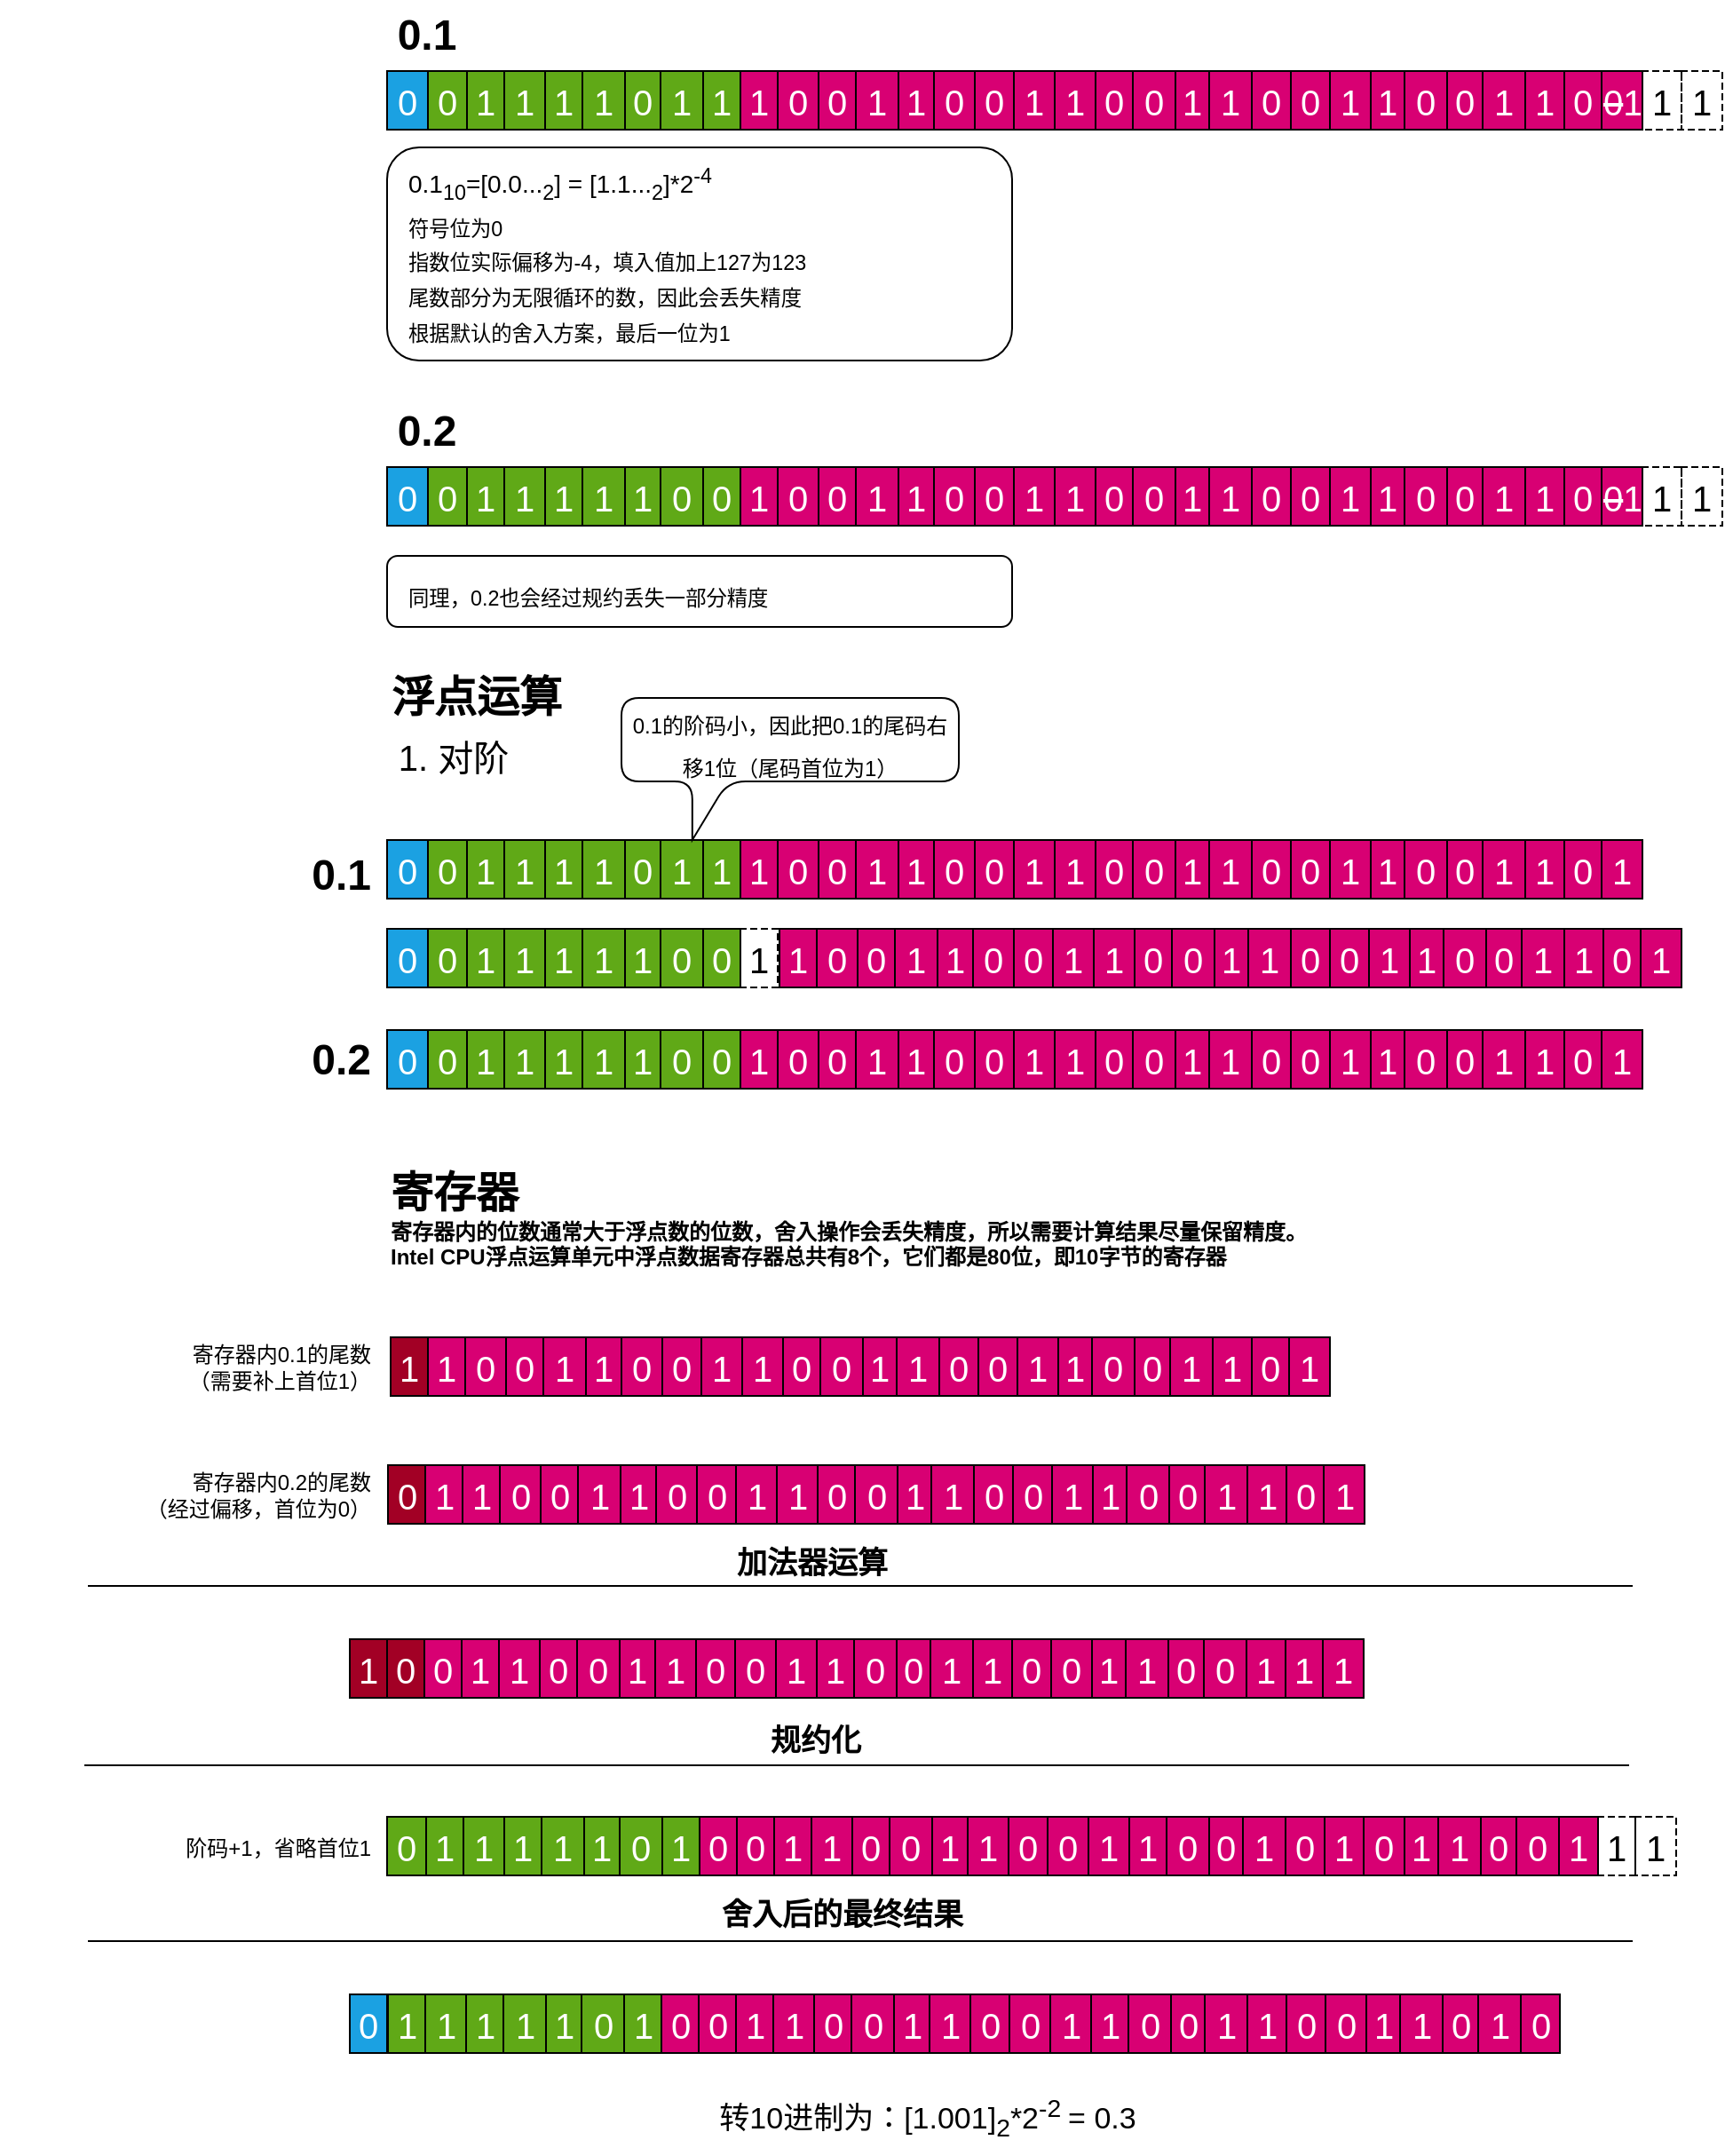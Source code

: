 <mxfile>
    <diagram id="LpqWkuAaXL5CNcw08eNq" name="Page-1">
        <mxGraphModel dx="722" dy="418" grid="0" gridSize="10" guides="1" tooltips="1" connect="1" arrows="1" fold="1" page="1" pageScale="1" pageWidth="1169" pageHeight="827" background="#ffffff" math="0" shadow="0">
            <root>
                <mxCell id="0"/>
                <mxCell id="1" parent="0"/>
                <mxCell id="1759" value="0.1&lt;sub&gt;10&lt;/sub&gt;=[0.0...&lt;sub&gt;2&lt;/sub&gt;] = [1.1...&lt;sub&gt;2&lt;/sub&gt;]*2&lt;sup&gt;-4&lt;/sup&gt;&lt;br&gt;&lt;sub&gt;符号位为0&lt;/sub&gt;&lt;br&gt;&lt;sub&gt;指数位实际偏移为-4，填入值加上127为123&lt;br&gt;尾数部分为无限循环的数，因此会丢失精度&lt;br&gt;根据默认的舍入方案，最后一位为1&lt;br&gt;&lt;/sub&gt;" style="text;html=1;strokeColor=#000000;fillColor=none;align=left;verticalAlign=middle;whiteSpace=wrap;rounded=1;fontSize=14;spacing=12;fontColor=#000000;" vertex="1" parent="1">
                    <mxGeometry x="288" y="220" width="352" height="120" as="geometry"/>
                </mxCell>
                <mxCell id="1760" value="" style="shape=table;startSize=0;container=1;collapsible=0;childLayout=tableLayout;shadow=0;sketch=0;strokeWidth=1;fontSize=20;swimlaneFillColor=none;strokeColor=none;fillColor=none;fontColor=#000000;" vertex="1" parent="1">
                    <mxGeometry x="288" y="177" width="752" height="33" as="geometry"/>
                </mxCell>
                <mxCell id="1761" value="" style="shape=tableRow;horizontal=0;startSize=0;swimlaneHead=0;swimlaneBody=0;top=0;left=0;bottom=0;right=0;collapsible=0;dropTarget=0;fillColor=none;points=[[0,0.5],[1,0.5]];portConstraint=eastwest;shadow=0;sketch=0;strokeColor=#A50040;strokeWidth=1;fontSize=20;fontColor=#000000;" vertex="1" parent="1760">
                    <mxGeometry width="752" height="33" as="geometry"/>
                </mxCell>
                <mxCell id="1762" value="0" style="shape=partialRectangle;html=1;whiteSpace=wrap;connectable=0;overflow=hidden;top=1;left=1;bottom=1;right=1;pointerEvents=1;shadow=0;sketch=0;strokeWidth=1;fillColor=#1ba1e2;strokeColor=#000000;fontSize=20;fontColor=#FFFFFF;" vertex="1" parent="1761">
                    <mxGeometry width="23" height="33" as="geometry">
                        <mxRectangle width="23" height="33" as="alternateBounds"/>
                    </mxGeometry>
                </mxCell>
                <mxCell id="1763" value="0" style="shape=partialRectangle;html=1;whiteSpace=wrap;connectable=0;overflow=hidden;top=1;left=1;bottom=1;right=1;pointerEvents=1;shadow=0;sketch=0;strokeWidth=1;fillColor=#60a917;strokeColor=#000000;fontSize=20;fontColor=#FFFFFF;perimeterSpacing=0;" vertex="1" parent="1761">
                    <mxGeometry x="23" width="22" height="33" as="geometry">
                        <mxRectangle width="22" height="33" as="alternateBounds"/>
                    </mxGeometry>
                </mxCell>
                <mxCell id="1764" value="1" style="shape=partialRectangle;html=1;whiteSpace=wrap;connectable=0;overflow=hidden;top=1;left=1;bottom=1;right=1;pointerEvents=1;shadow=0;sketch=0;strokeWidth=1;fillColor=#60a917;strokeColor=#000000;fontSize=20;fontColor=#FFFFFF;perimeterSpacing=0;" vertex="1" parent="1761">
                    <mxGeometry x="45" width="21" height="33" as="geometry">
                        <mxRectangle width="21" height="33" as="alternateBounds"/>
                    </mxGeometry>
                </mxCell>
                <mxCell id="1765" value="1" style="shape=partialRectangle;html=1;whiteSpace=wrap;connectable=0;overflow=hidden;top=1;left=1;bottom=1;right=1;pointerEvents=1;shadow=0;sketch=0;strokeWidth=1;fillColor=#60a917;strokeColor=#000000;fontSize=20;fontColor=#FFFFFF;perimeterSpacing=0;" vertex="1" parent="1761">
                    <mxGeometry x="66" width="23" height="33" as="geometry">
                        <mxRectangle width="23" height="33" as="alternateBounds"/>
                    </mxGeometry>
                </mxCell>
                <mxCell id="1766" value="1" style="shape=partialRectangle;html=1;whiteSpace=wrap;connectable=0;overflow=hidden;top=1;left=1;bottom=1;right=1;pointerEvents=1;shadow=0;sketch=0;strokeWidth=1;fillColor=#60a917;strokeColor=#000000;fontSize=20;fontColor=#FFFFFF;perimeterSpacing=0;" vertex="1" parent="1761">
                    <mxGeometry x="89" width="21" height="33" as="geometry">
                        <mxRectangle width="21" height="33" as="alternateBounds"/>
                    </mxGeometry>
                </mxCell>
                <mxCell id="1767" value="1" style="shape=partialRectangle;html=1;whiteSpace=wrap;connectable=0;overflow=hidden;top=1;left=1;bottom=1;right=1;pointerEvents=1;shadow=0;sketch=0;strokeWidth=1;fillColor=#60a917;strokeColor=#000000;fontSize=20;fontColor=#FFFFFF;perimeterSpacing=0;" vertex="1" parent="1761">
                    <mxGeometry x="110" width="24" height="33" as="geometry">
                        <mxRectangle width="24" height="33" as="alternateBounds"/>
                    </mxGeometry>
                </mxCell>
                <mxCell id="1768" value="0" style="shape=partialRectangle;html=1;whiteSpace=wrap;connectable=0;overflow=hidden;top=1;left=1;bottom=1;right=1;pointerEvents=1;shadow=0;sketch=0;strokeWidth=1;fillColor=#60a917;strokeColor=#000000;fontSize=20;fontColor=#FFFFFF;perimeterSpacing=0;" vertex="1" parent="1761">
                    <mxGeometry x="134" width="20" height="33" as="geometry">
                        <mxRectangle width="20" height="33" as="alternateBounds"/>
                    </mxGeometry>
                </mxCell>
                <mxCell id="1769" value="1" style="shape=partialRectangle;html=1;whiteSpace=wrap;connectable=0;overflow=hidden;top=1;left=1;bottom=1;right=1;pointerEvents=1;shadow=0;sketch=0;strokeWidth=1;fillColor=#60a917;strokeColor=#000000;fontSize=20;fontColor=#FFFFFF;perimeterSpacing=0;" vertex="1" parent="1761">
                    <mxGeometry x="154" width="24" height="33" as="geometry">
                        <mxRectangle width="24" height="33" as="alternateBounds"/>
                    </mxGeometry>
                </mxCell>
                <mxCell id="1771" value="1" style="shape=partialRectangle;html=1;whiteSpace=wrap;connectable=0;overflow=hidden;top=1;left=1;bottom=1;right=1;pointerEvents=1;shadow=0;sketch=0;strokeWidth=1;fillColor=#60a917;strokeColor=#000000;fontSize=20;fontColor=#FFFFFF;perimeterSpacing=0;" vertex="1" parent="1761">
                    <mxGeometry x="178" width="21" height="33" as="geometry">
                        <mxRectangle width="21" height="33" as="alternateBounds"/>
                    </mxGeometry>
                </mxCell>
                <mxCell id="1772" value="1" style="shape=partialRectangle;html=1;whiteSpace=wrap;connectable=0;overflow=hidden;top=1;left=1;bottom=1;right=1;pointerEvents=1;shadow=0;sketch=0;strokeWidth=1;fillColor=#d80073;strokeColor=#000000;fontSize=20;fontColor=#FFFFFF;" vertex="1" parent="1761">
                    <mxGeometry x="199" width="21" height="33" as="geometry">
                        <mxRectangle width="21" height="33" as="alternateBounds"/>
                    </mxGeometry>
                </mxCell>
                <mxCell id="1773" value="0" style="shape=partialRectangle;html=1;whiteSpace=wrap;connectable=0;overflow=hidden;top=1;left=1;bottom=1;right=1;pointerEvents=1;shadow=0;sketch=0;strokeWidth=1;fillColor=#d80073;strokeColor=#000000;fontSize=20;fontColor=#FFFFFF;" vertex="1" parent="1761">
                    <mxGeometry x="220" width="23" height="33" as="geometry">
                        <mxRectangle width="23" height="33" as="alternateBounds"/>
                    </mxGeometry>
                </mxCell>
                <mxCell id="1774" value="0" style="shape=partialRectangle;html=1;whiteSpace=wrap;connectable=0;overflow=hidden;top=1;left=1;bottom=1;right=1;pointerEvents=1;shadow=0;sketch=0;strokeWidth=1;fillColor=#d80073;strokeColor=#000000;fontSize=20;fontColor=#FFFFFF;" vertex="1" parent="1761">
                    <mxGeometry x="243" width="21" height="33" as="geometry">
                        <mxRectangle width="21" height="33" as="alternateBounds"/>
                    </mxGeometry>
                </mxCell>
                <mxCell id="1775" value="1" style="shape=partialRectangle;html=1;whiteSpace=wrap;connectable=0;overflow=hidden;top=1;left=1;bottom=1;right=1;pointerEvents=1;shadow=0;sketch=0;strokeWidth=1;fillColor=#d80073;strokeColor=#000000;fontSize=20;fontColor=#FFFFFF;" vertex="1" parent="1761">
                    <mxGeometry x="264" width="24" height="33" as="geometry">
                        <mxRectangle width="24" height="33" as="alternateBounds"/>
                    </mxGeometry>
                </mxCell>
                <mxCell id="1776" value="1" style="shape=partialRectangle;html=1;whiteSpace=wrap;connectable=0;overflow=hidden;top=1;left=1;bottom=1;right=1;pointerEvents=1;shadow=0;sketch=0;strokeWidth=1;fillColor=#d80073;strokeColor=#000000;fontSize=20;fontColor=#FFFFFF;" vertex="1" parent="1761">
                    <mxGeometry x="288" width="20" height="33" as="geometry">
                        <mxRectangle width="20" height="33" as="alternateBounds"/>
                    </mxGeometry>
                </mxCell>
                <mxCell id="1777" value="0" style="shape=partialRectangle;html=1;whiteSpace=wrap;connectable=0;overflow=hidden;top=1;left=1;bottom=1;right=1;pointerEvents=1;shadow=0;sketch=0;strokeWidth=1;fillColor=#d80073;strokeColor=#000000;fontSize=20;fontColor=#FFFFFF;" vertex="1" parent="1761">
                    <mxGeometry x="308" width="23" height="33" as="geometry">
                        <mxRectangle width="23" height="33" as="alternateBounds"/>
                    </mxGeometry>
                </mxCell>
                <mxCell id="1778" value="0" style="shape=partialRectangle;html=1;whiteSpace=wrap;connectable=0;overflow=hidden;top=1;left=1;bottom=1;right=1;pointerEvents=1;shadow=0;sketch=0;strokeWidth=1;fillColor=#d80073;strokeColor=#000000;fontSize=20;fontColor=#FFFFFF;" vertex="1" parent="1761">
                    <mxGeometry x="331" width="22" height="33" as="geometry">
                        <mxRectangle width="22" height="33" as="alternateBounds"/>
                    </mxGeometry>
                </mxCell>
                <mxCell id="1779" value="1" style="shape=partialRectangle;html=1;whiteSpace=wrap;connectable=0;overflow=hidden;top=1;left=1;bottom=1;right=1;pointerEvents=1;shadow=0;sketch=0;strokeWidth=1;fillColor=#d80073;strokeColor=#000000;fontSize=20;fontColor=#FFFFFF;" vertex="1" parent="1761">
                    <mxGeometry x="353" width="23" height="33" as="geometry">
                        <mxRectangle width="23" height="33" as="alternateBounds"/>
                    </mxGeometry>
                </mxCell>
                <mxCell id="1780" value="1" style="shape=partialRectangle;html=1;whiteSpace=wrap;connectable=0;overflow=hidden;top=1;left=1;bottom=1;right=1;pointerEvents=1;shadow=0;sketch=0;strokeWidth=1;fillColor=#d80073;strokeColor=#000000;fontSize=20;fontColor=#FFFFFF;" vertex="1" parent="1761">
                    <mxGeometry x="376" width="23" height="33" as="geometry">
                        <mxRectangle width="23" height="33" as="alternateBounds"/>
                    </mxGeometry>
                </mxCell>
                <mxCell id="1781" value="0" style="shape=partialRectangle;html=1;whiteSpace=wrap;connectable=0;overflow=hidden;top=1;left=1;bottom=1;right=1;pointerEvents=1;shadow=0;sketch=0;strokeWidth=1;fillColor=#d80073;strokeColor=#000000;fontSize=20;fontColor=#FFFFFF;" vertex="1" parent="1761">
                    <mxGeometry x="399" width="21" height="33" as="geometry">
                        <mxRectangle width="21" height="33" as="alternateBounds"/>
                    </mxGeometry>
                </mxCell>
                <mxCell id="1782" value="0" style="shape=partialRectangle;html=1;whiteSpace=wrap;connectable=0;overflow=hidden;top=1;left=1;bottom=1;right=1;pointerEvents=1;shadow=0;sketch=0;strokeWidth=1;fillColor=#d80073;strokeColor=#000000;fontSize=20;fontColor=#FFFFFF;" vertex="1" parent="1761">
                    <mxGeometry x="420" width="24" height="33" as="geometry">
                        <mxRectangle width="24" height="33" as="alternateBounds"/>
                    </mxGeometry>
                </mxCell>
                <mxCell id="1783" value="1" style="shape=partialRectangle;html=1;whiteSpace=wrap;connectable=0;overflow=hidden;top=1;left=1;bottom=1;right=1;pointerEvents=1;shadow=0;sketch=0;strokeWidth=1;fillColor=#d80073;strokeColor=#000000;fontSize=20;fontColor=#FFFFFF;" vertex="1" parent="1761">
                    <mxGeometry x="444" width="19" height="33" as="geometry">
                        <mxRectangle width="19" height="33" as="alternateBounds"/>
                    </mxGeometry>
                </mxCell>
                <mxCell id="1784" value="1" style="shape=partialRectangle;html=1;whiteSpace=wrap;connectable=0;overflow=hidden;top=1;left=1;bottom=1;right=1;pointerEvents=1;shadow=0;sketch=0;strokeWidth=1;fillColor=#d80073;strokeColor=#000000;fontSize=20;fontColor=#FFFFFF;" vertex="1" parent="1761">
                    <mxGeometry x="463" width="24" height="33" as="geometry">
                        <mxRectangle width="24" height="33" as="alternateBounds"/>
                    </mxGeometry>
                </mxCell>
                <mxCell id="1785" value="0" style="shape=partialRectangle;html=1;whiteSpace=wrap;connectable=0;overflow=hidden;top=1;left=1;bottom=1;right=1;pointerEvents=1;shadow=0;sketch=0;strokeWidth=1;fillColor=#d80073;strokeColor=#000000;fontSize=20;fontColor=#FFFFFF;" vertex="1" parent="1761">
                    <mxGeometry x="487" width="22" height="33" as="geometry">
                        <mxRectangle width="22" height="33" as="alternateBounds"/>
                    </mxGeometry>
                </mxCell>
                <mxCell id="1786" value="0" style="shape=partialRectangle;html=1;whiteSpace=wrap;connectable=0;overflow=hidden;top=1;left=1;bottom=1;right=1;pointerEvents=1;shadow=0;sketch=0;strokeWidth=1;fillColor=#d80073;strokeColor=#000000;fontSize=20;fontColor=#FFFFFF;" vertex="1" parent="1761">
                    <mxGeometry x="509" width="22" height="33" as="geometry">
                        <mxRectangle width="22" height="33" as="alternateBounds"/>
                    </mxGeometry>
                </mxCell>
                <mxCell id="1787" value="1" style="shape=partialRectangle;html=1;whiteSpace=wrap;connectable=0;overflow=hidden;top=1;left=1;bottom=1;right=1;pointerEvents=1;shadow=0;sketch=0;strokeWidth=1;fillColor=#d80073;strokeColor=#000000;fontSize=20;fontColor=#FFFFFF;" vertex="1" parent="1761">
                    <mxGeometry x="531" width="23" height="33" as="geometry">
                        <mxRectangle width="23" height="33" as="alternateBounds"/>
                    </mxGeometry>
                </mxCell>
                <mxCell id="1788" value="1" style="shape=partialRectangle;html=1;whiteSpace=wrap;connectable=0;overflow=hidden;top=1;left=1;bottom=1;right=1;pointerEvents=1;shadow=0;sketch=0;strokeWidth=1;fillColor=#d80073;strokeColor=#000000;fontSize=20;fontColor=#FFFFFF;" vertex="1" parent="1761">
                    <mxGeometry x="554" width="19" height="33" as="geometry">
                        <mxRectangle width="19" height="33" as="alternateBounds"/>
                    </mxGeometry>
                </mxCell>
                <mxCell id="1789" value="0" style="shape=partialRectangle;html=1;whiteSpace=wrap;connectable=0;overflow=hidden;top=1;left=1;bottom=1;right=1;pointerEvents=1;shadow=0;sketch=0;strokeWidth=1;fillColor=#d80073;strokeColor=#000000;fontSize=20;fontColor=#FFFFFF;" vertex="1" parent="1761">
                    <mxGeometry x="573" width="24" height="33" as="geometry">
                        <mxRectangle width="24" height="33" as="alternateBounds"/>
                    </mxGeometry>
                </mxCell>
                <mxCell id="1790" value="0" style="shape=partialRectangle;html=1;whiteSpace=wrap;connectable=0;overflow=hidden;top=1;left=1;bottom=1;right=1;pointerEvents=1;shadow=0;sketch=0;strokeWidth=1;fillColor=#d80073;strokeColor=#000000;fontSize=20;fontColor=#FFFFFF;" vertex="1" parent="1761">
                    <mxGeometry x="597" width="20" height="33" as="geometry">
                        <mxRectangle width="20" height="33" as="alternateBounds"/>
                    </mxGeometry>
                </mxCell>
                <mxCell id="1791" value="1" style="shape=partialRectangle;html=1;whiteSpace=wrap;connectable=0;overflow=hidden;top=1;left=1;bottom=1;right=1;pointerEvents=1;shadow=0;sketch=0;strokeWidth=1;fillColor=#d80073;strokeColor=#000000;fontSize=20;fontColor=#FFFFFF;" vertex="1" parent="1761">
                    <mxGeometry x="617" width="24" height="33" as="geometry">
                        <mxRectangle width="24" height="33" as="alternateBounds"/>
                    </mxGeometry>
                </mxCell>
                <mxCell id="1792" value="1" style="shape=partialRectangle;html=1;whiteSpace=wrap;connectable=0;overflow=hidden;top=1;left=1;bottom=1;right=1;pointerEvents=1;shadow=0;sketch=0;strokeWidth=1;fillColor=#d80073;strokeColor=#000000;fontSize=20;fontColor=#FFFFFF;" vertex="1" parent="1761">
                    <mxGeometry x="641" width="22" height="33" as="geometry">
                        <mxRectangle width="22" height="33" as="alternateBounds"/>
                    </mxGeometry>
                </mxCell>
                <mxCell id="1793" value="0" style="shape=partialRectangle;html=1;whiteSpace=wrap;connectable=0;overflow=hidden;top=1;left=1;bottom=1;right=1;pointerEvents=1;shadow=0;sketch=0;strokeWidth=1;fillColor=#d80073;strokeColor=#000000;fontSize=20;fontColor=#FFFFFF;" vertex="1" parent="1761">
                    <mxGeometry x="663" width="21" height="33" as="geometry">
                        <mxRectangle width="21" height="33" as="alternateBounds"/>
                    </mxGeometry>
                </mxCell>
                <mxCell id="1794" value="&lt;strike&gt;0&lt;/strike&gt;1" style="shape=partialRectangle;html=1;whiteSpace=wrap;connectable=0;overflow=hidden;top=1;left=1;bottom=1;right=1;pointerEvents=1;shadow=0;sketch=0;strokeWidth=1;fillColor=#d80073;strokeColor=#000000;fontSize=20;fontColor=#FFFFFF;" vertex="1" parent="1761">
                    <mxGeometry x="684" width="23" height="33" as="geometry">
                        <mxRectangle width="23" height="33" as="alternateBounds"/>
                    </mxGeometry>
                </mxCell>
                <mxCell id="1797" value="1" style="shape=partialRectangle;html=1;whiteSpace=wrap;connectable=0;overflow=hidden;top=1;left=1;bottom=1;right=1;pointerEvents=1;shadow=0;sketch=0;strokeWidth=1;fontSize=20;dashed=1;fillColor=none;fontColor=#000000;strokeColor=#000000;" vertex="1" parent="1761">
                    <mxGeometry x="707" width="22" height="33" as="geometry">
                        <mxRectangle width="22" height="33" as="alternateBounds"/>
                    </mxGeometry>
                </mxCell>
                <mxCell id="1798" value="1" style="shape=partialRectangle;html=1;whiteSpace=wrap;connectable=0;overflow=hidden;top=1;left=1;bottom=1;right=1;pointerEvents=1;shadow=0;sketch=0;strokeWidth=1;fontSize=20;dashed=1;fillColor=none;fontColor=#000000;strokeColor=#000000;" vertex="1" parent="1761">
                    <mxGeometry x="729" width="23" height="33" as="geometry">
                        <mxRectangle width="23" height="33" as="alternateBounds"/>
                    </mxGeometry>
                </mxCell>
                <mxCell id="1795" value="0.1" style="text;strokeColor=none;fillColor=none;html=1;fontSize=24;fontStyle=1;verticalAlign=middle;align=center;fontColor=#000000;" vertex="1" parent="1">
                    <mxGeometry x="260" y="137" width="100" height="40" as="geometry"/>
                </mxCell>
                <mxCell id="1799" value="" style="shape=table;startSize=0;container=1;collapsible=0;childLayout=tableLayout;shadow=0;sketch=0;strokeWidth=1;fontSize=20;swimlaneFillColor=none;strokeColor=none;fillColor=none;fontColor=#000000;" vertex="1" parent="1">
                    <mxGeometry x="288" y="400" width="752" height="33" as="geometry"/>
                </mxCell>
                <mxCell id="1800" value="" style="shape=tableRow;horizontal=0;startSize=0;swimlaneHead=0;swimlaneBody=0;top=0;left=0;bottom=0;right=0;collapsible=0;dropTarget=0;fillColor=none;points=[[0,0.5],[1,0.5]];portConstraint=eastwest;shadow=0;sketch=0;strokeColor=#A50040;strokeWidth=1;fontSize=20;fontColor=#000000;" vertex="1" parent="1799">
                    <mxGeometry width="752" height="33" as="geometry"/>
                </mxCell>
                <mxCell id="1801" value="0" style="shape=partialRectangle;html=1;whiteSpace=wrap;connectable=0;overflow=hidden;top=1;left=1;bottom=1;right=1;pointerEvents=1;shadow=0;sketch=0;strokeWidth=1;fillColor=#1ba1e2;strokeColor=#000000;fontSize=20;fontColor=#FFFFFF;" vertex="1" parent="1800">
                    <mxGeometry width="23" height="33" as="geometry">
                        <mxRectangle width="23" height="33" as="alternateBounds"/>
                    </mxGeometry>
                </mxCell>
                <mxCell id="1802" value="0" style="shape=partialRectangle;html=1;whiteSpace=wrap;connectable=0;overflow=hidden;top=1;left=1;bottom=1;right=1;pointerEvents=1;shadow=0;sketch=0;strokeWidth=1;fillColor=#60a917;strokeColor=#000000;fontSize=20;fontColor=#FFFFFF;perimeterSpacing=0;" vertex="1" parent="1800">
                    <mxGeometry x="23" width="22" height="33" as="geometry">
                        <mxRectangle width="22" height="33" as="alternateBounds"/>
                    </mxGeometry>
                </mxCell>
                <mxCell id="1803" value="1" style="shape=partialRectangle;html=1;whiteSpace=wrap;connectable=0;overflow=hidden;top=1;left=1;bottom=1;right=1;pointerEvents=1;shadow=0;sketch=0;strokeWidth=1;fillColor=#60a917;strokeColor=#000000;fontSize=20;fontColor=#FFFFFF;perimeterSpacing=0;" vertex="1" parent="1800">
                    <mxGeometry x="45" width="21" height="33" as="geometry">
                        <mxRectangle width="21" height="33" as="alternateBounds"/>
                    </mxGeometry>
                </mxCell>
                <mxCell id="1804" value="1" style="shape=partialRectangle;html=1;whiteSpace=wrap;connectable=0;overflow=hidden;top=1;left=1;bottom=1;right=1;pointerEvents=1;shadow=0;sketch=0;strokeWidth=1;fillColor=#60a917;strokeColor=#000000;fontSize=20;fontColor=#FFFFFF;perimeterSpacing=0;" vertex="1" parent="1800">
                    <mxGeometry x="66" width="23" height="33" as="geometry">
                        <mxRectangle width="23" height="33" as="alternateBounds"/>
                    </mxGeometry>
                </mxCell>
                <mxCell id="1805" value="1" style="shape=partialRectangle;html=1;whiteSpace=wrap;connectable=0;overflow=hidden;top=1;left=1;bottom=1;right=1;pointerEvents=1;shadow=0;sketch=0;strokeWidth=1;fillColor=#60a917;strokeColor=#000000;fontSize=20;fontColor=#FFFFFF;perimeterSpacing=0;" vertex="1" parent="1800">
                    <mxGeometry x="89" width="21" height="33" as="geometry">
                        <mxRectangle width="21" height="33" as="alternateBounds"/>
                    </mxGeometry>
                </mxCell>
                <mxCell id="1806" value="1" style="shape=partialRectangle;html=1;whiteSpace=wrap;connectable=0;overflow=hidden;top=1;left=1;bottom=1;right=1;pointerEvents=1;shadow=0;sketch=0;strokeWidth=1;fillColor=#60a917;strokeColor=#000000;fontSize=20;fontColor=#FFFFFF;perimeterSpacing=0;" vertex="1" parent="1800">
                    <mxGeometry x="110" width="24" height="33" as="geometry">
                        <mxRectangle width="24" height="33" as="alternateBounds"/>
                    </mxGeometry>
                </mxCell>
                <mxCell id="1807" value="1" style="shape=partialRectangle;html=1;whiteSpace=wrap;connectable=0;overflow=hidden;top=1;left=1;bottom=1;right=1;pointerEvents=1;shadow=0;sketch=0;strokeWidth=1;fillColor=#60a917;strokeColor=#000000;fontSize=20;fontColor=#FFFFFF;perimeterSpacing=0;" vertex="1" parent="1800">
                    <mxGeometry x="134" width="20" height="33" as="geometry">
                        <mxRectangle width="20" height="33" as="alternateBounds"/>
                    </mxGeometry>
                </mxCell>
                <mxCell id="1808" value="0" style="shape=partialRectangle;html=1;whiteSpace=wrap;connectable=0;overflow=hidden;top=1;left=1;bottom=1;right=1;pointerEvents=1;shadow=0;sketch=0;strokeWidth=1;fillColor=#60a917;strokeColor=#000000;fontSize=20;fontColor=#FFFFFF;perimeterSpacing=0;" vertex="1" parent="1800">
                    <mxGeometry x="154" width="24" height="33" as="geometry">
                        <mxRectangle width="24" height="33" as="alternateBounds"/>
                    </mxGeometry>
                </mxCell>
                <mxCell id="1809" value="0" style="shape=partialRectangle;html=1;whiteSpace=wrap;connectable=0;overflow=hidden;top=1;left=1;bottom=1;right=1;pointerEvents=1;shadow=0;sketch=0;strokeWidth=1;fillColor=#60a917;strokeColor=#000000;fontSize=20;fontColor=#FFFFFF;perimeterSpacing=0;" vertex="1" parent="1800">
                    <mxGeometry x="178" width="21" height="33" as="geometry">
                        <mxRectangle width="21" height="33" as="alternateBounds"/>
                    </mxGeometry>
                </mxCell>
                <mxCell id="1810" value="1" style="shape=partialRectangle;html=1;whiteSpace=wrap;connectable=0;overflow=hidden;top=1;left=1;bottom=1;right=1;pointerEvents=1;shadow=0;sketch=0;strokeWidth=1;fillColor=#d80073;strokeColor=#000000;fontSize=20;fontColor=#FFFFFF;" vertex="1" parent="1800">
                    <mxGeometry x="199" width="21" height="33" as="geometry">
                        <mxRectangle width="21" height="33" as="alternateBounds"/>
                    </mxGeometry>
                </mxCell>
                <mxCell id="1811" value="0" style="shape=partialRectangle;html=1;whiteSpace=wrap;connectable=0;overflow=hidden;top=1;left=1;bottom=1;right=1;pointerEvents=1;shadow=0;sketch=0;strokeWidth=1;fillColor=#d80073;strokeColor=#000000;fontSize=20;fontColor=#FFFFFF;" vertex="1" parent="1800">
                    <mxGeometry x="220" width="23" height="33" as="geometry">
                        <mxRectangle width="23" height="33" as="alternateBounds"/>
                    </mxGeometry>
                </mxCell>
                <mxCell id="1812" value="0" style="shape=partialRectangle;html=1;whiteSpace=wrap;connectable=0;overflow=hidden;top=1;left=1;bottom=1;right=1;pointerEvents=1;shadow=0;sketch=0;strokeWidth=1;fillColor=#d80073;strokeColor=#000000;fontSize=20;fontColor=#FFFFFF;" vertex="1" parent="1800">
                    <mxGeometry x="243" width="21" height="33" as="geometry">
                        <mxRectangle width="21" height="33" as="alternateBounds"/>
                    </mxGeometry>
                </mxCell>
                <mxCell id="1813" value="1" style="shape=partialRectangle;html=1;whiteSpace=wrap;connectable=0;overflow=hidden;top=1;left=1;bottom=1;right=1;pointerEvents=1;shadow=0;sketch=0;strokeWidth=1;fillColor=#d80073;strokeColor=#000000;fontSize=20;fontColor=#FFFFFF;" vertex="1" parent="1800">
                    <mxGeometry x="264" width="24" height="33" as="geometry">
                        <mxRectangle width="24" height="33" as="alternateBounds"/>
                    </mxGeometry>
                </mxCell>
                <mxCell id="1814" value="1" style="shape=partialRectangle;html=1;whiteSpace=wrap;connectable=0;overflow=hidden;top=1;left=1;bottom=1;right=1;pointerEvents=1;shadow=0;sketch=0;strokeWidth=1;fillColor=#d80073;strokeColor=#000000;fontSize=20;fontColor=#FFFFFF;" vertex="1" parent="1800">
                    <mxGeometry x="288" width="20" height="33" as="geometry">
                        <mxRectangle width="20" height="33" as="alternateBounds"/>
                    </mxGeometry>
                </mxCell>
                <mxCell id="1815" value="0" style="shape=partialRectangle;html=1;whiteSpace=wrap;connectable=0;overflow=hidden;top=1;left=1;bottom=1;right=1;pointerEvents=1;shadow=0;sketch=0;strokeWidth=1;fillColor=#d80073;strokeColor=#000000;fontSize=20;fontColor=#FFFFFF;" vertex="1" parent="1800">
                    <mxGeometry x="308" width="23" height="33" as="geometry">
                        <mxRectangle width="23" height="33" as="alternateBounds"/>
                    </mxGeometry>
                </mxCell>
                <mxCell id="1816" value="0" style="shape=partialRectangle;html=1;whiteSpace=wrap;connectable=0;overflow=hidden;top=1;left=1;bottom=1;right=1;pointerEvents=1;shadow=0;sketch=0;strokeWidth=1;fillColor=#d80073;strokeColor=#000000;fontSize=20;fontColor=#FFFFFF;" vertex="1" parent="1800">
                    <mxGeometry x="331" width="22" height="33" as="geometry">
                        <mxRectangle width="22" height="33" as="alternateBounds"/>
                    </mxGeometry>
                </mxCell>
                <mxCell id="1817" value="1" style="shape=partialRectangle;html=1;whiteSpace=wrap;connectable=0;overflow=hidden;top=1;left=1;bottom=1;right=1;pointerEvents=1;shadow=0;sketch=0;strokeWidth=1;fillColor=#d80073;strokeColor=#000000;fontSize=20;fontColor=#FFFFFF;" vertex="1" parent="1800">
                    <mxGeometry x="353" width="23" height="33" as="geometry">
                        <mxRectangle width="23" height="33" as="alternateBounds"/>
                    </mxGeometry>
                </mxCell>
                <mxCell id="1818" value="1" style="shape=partialRectangle;html=1;whiteSpace=wrap;connectable=0;overflow=hidden;top=1;left=1;bottom=1;right=1;pointerEvents=1;shadow=0;sketch=0;strokeWidth=1;fillColor=#d80073;strokeColor=#000000;fontSize=20;fontColor=#FFFFFF;" vertex="1" parent="1800">
                    <mxGeometry x="376" width="23" height="33" as="geometry">
                        <mxRectangle width="23" height="33" as="alternateBounds"/>
                    </mxGeometry>
                </mxCell>
                <mxCell id="1819" value="0" style="shape=partialRectangle;html=1;whiteSpace=wrap;connectable=0;overflow=hidden;top=1;left=1;bottom=1;right=1;pointerEvents=1;shadow=0;sketch=0;strokeWidth=1;fillColor=#d80073;strokeColor=#000000;fontSize=20;fontColor=#FFFFFF;" vertex="1" parent="1800">
                    <mxGeometry x="399" width="21" height="33" as="geometry">
                        <mxRectangle width="21" height="33" as="alternateBounds"/>
                    </mxGeometry>
                </mxCell>
                <mxCell id="1820" value="0" style="shape=partialRectangle;html=1;whiteSpace=wrap;connectable=0;overflow=hidden;top=1;left=1;bottom=1;right=1;pointerEvents=1;shadow=0;sketch=0;strokeWidth=1;fillColor=#d80073;strokeColor=#000000;fontSize=20;fontColor=#FFFFFF;" vertex="1" parent="1800">
                    <mxGeometry x="420" width="24" height="33" as="geometry">
                        <mxRectangle width="24" height="33" as="alternateBounds"/>
                    </mxGeometry>
                </mxCell>
                <mxCell id="1821" value="1" style="shape=partialRectangle;html=1;whiteSpace=wrap;connectable=0;overflow=hidden;top=1;left=1;bottom=1;right=1;pointerEvents=1;shadow=0;sketch=0;strokeWidth=1;fillColor=#d80073;strokeColor=#000000;fontSize=20;fontColor=#FFFFFF;" vertex="1" parent="1800">
                    <mxGeometry x="444" width="19" height="33" as="geometry">
                        <mxRectangle width="19" height="33" as="alternateBounds"/>
                    </mxGeometry>
                </mxCell>
                <mxCell id="1822" value="1" style="shape=partialRectangle;html=1;whiteSpace=wrap;connectable=0;overflow=hidden;top=1;left=1;bottom=1;right=1;pointerEvents=1;shadow=0;sketch=0;strokeWidth=1;fillColor=#d80073;strokeColor=#000000;fontSize=20;fontColor=#FFFFFF;" vertex="1" parent="1800">
                    <mxGeometry x="463" width="24" height="33" as="geometry">
                        <mxRectangle width="24" height="33" as="alternateBounds"/>
                    </mxGeometry>
                </mxCell>
                <mxCell id="1823" value="0" style="shape=partialRectangle;html=1;whiteSpace=wrap;connectable=0;overflow=hidden;top=1;left=1;bottom=1;right=1;pointerEvents=1;shadow=0;sketch=0;strokeWidth=1;fillColor=#d80073;strokeColor=#000000;fontSize=20;fontColor=#FFFFFF;" vertex="1" parent="1800">
                    <mxGeometry x="487" width="22" height="33" as="geometry">
                        <mxRectangle width="22" height="33" as="alternateBounds"/>
                    </mxGeometry>
                </mxCell>
                <mxCell id="1824" value="0" style="shape=partialRectangle;html=1;whiteSpace=wrap;connectable=0;overflow=hidden;top=1;left=1;bottom=1;right=1;pointerEvents=1;shadow=0;sketch=0;strokeWidth=1;fillColor=#d80073;strokeColor=#000000;fontSize=20;fontColor=#FFFFFF;" vertex="1" parent="1800">
                    <mxGeometry x="509" width="22" height="33" as="geometry">
                        <mxRectangle width="22" height="33" as="alternateBounds"/>
                    </mxGeometry>
                </mxCell>
                <mxCell id="1825" value="1" style="shape=partialRectangle;html=1;whiteSpace=wrap;connectable=0;overflow=hidden;top=1;left=1;bottom=1;right=1;pointerEvents=1;shadow=0;sketch=0;strokeWidth=1;fillColor=#d80073;strokeColor=#000000;fontSize=20;fontColor=#FFFFFF;" vertex="1" parent="1800">
                    <mxGeometry x="531" width="23" height="33" as="geometry">
                        <mxRectangle width="23" height="33" as="alternateBounds"/>
                    </mxGeometry>
                </mxCell>
                <mxCell id="1826" value="1" style="shape=partialRectangle;html=1;whiteSpace=wrap;connectable=0;overflow=hidden;top=1;left=1;bottom=1;right=1;pointerEvents=1;shadow=0;sketch=0;strokeWidth=1;fillColor=#d80073;strokeColor=#000000;fontSize=20;fontColor=#FFFFFF;" vertex="1" parent="1800">
                    <mxGeometry x="554" width="19" height="33" as="geometry">
                        <mxRectangle width="19" height="33" as="alternateBounds"/>
                    </mxGeometry>
                </mxCell>
                <mxCell id="1827" value="0" style="shape=partialRectangle;html=1;whiteSpace=wrap;connectable=0;overflow=hidden;top=1;left=1;bottom=1;right=1;pointerEvents=1;shadow=0;sketch=0;strokeWidth=1;fillColor=#d80073;strokeColor=#000000;fontSize=20;fontColor=#FFFFFF;" vertex="1" parent="1800">
                    <mxGeometry x="573" width="24" height="33" as="geometry">
                        <mxRectangle width="24" height="33" as="alternateBounds"/>
                    </mxGeometry>
                </mxCell>
                <mxCell id="1828" value="0" style="shape=partialRectangle;html=1;whiteSpace=wrap;connectable=0;overflow=hidden;top=1;left=1;bottom=1;right=1;pointerEvents=1;shadow=0;sketch=0;strokeWidth=1;fillColor=#d80073;strokeColor=#000000;fontSize=20;fontColor=#FFFFFF;" vertex="1" parent="1800">
                    <mxGeometry x="597" width="20" height="33" as="geometry">
                        <mxRectangle width="20" height="33" as="alternateBounds"/>
                    </mxGeometry>
                </mxCell>
                <mxCell id="1829" value="1" style="shape=partialRectangle;html=1;whiteSpace=wrap;connectable=0;overflow=hidden;top=1;left=1;bottom=1;right=1;pointerEvents=1;shadow=0;sketch=0;strokeWidth=1;fillColor=#d80073;strokeColor=#000000;fontSize=20;fontColor=#FFFFFF;" vertex="1" parent="1800">
                    <mxGeometry x="617" width="24" height="33" as="geometry">
                        <mxRectangle width="24" height="33" as="alternateBounds"/>
                    </mxGeometry>
                </mxCell>
                <mxCell id="1830" value="1" style="shape=partialRectangle;html=1;whiteSpace=wrap;connectable=0;overflow=hidden;top=1;left=1;bottom=1;right=1;pointerEvents=1;shadow=0;sketch=0;strokeWidth=1;fillColor=#d80073;strokeColor=#000000;fontSize=20;fontColor=#FFFFFF;" vertex="1" parent="1800">
                    <mxGeometry x="641" width="22" height="33" as="geometry">
                        <mxRectangle width="22" height="33" as="alternateBounds"/>
                    </mxGeometry>
                </mxCell>
                <mxCell id="1831" value="0" style="shape=partialRectangle;html=1;whiteSpace=wrap;connectable=0;overflow=hidden;top=1;left=1;bottom=1;right=1;pointerEvents=1;shadow=0;sketch=0;strokeWidth=1;fillColor=#d80073;strokeColor=#000000;fontSize=20;fontColor=#FFFFFF;" vertex="1" parent="1800">
                    <mxGeometry x="663" width="21" height="33" as="geometry">
                        <mxRectangle width="21" height="33" as="alternateBounds"/>
                    </mxGeometry>
                </mxCell>
                <mxCell id="1832" value="&lt;strike&gt;0&lt;/strike&gt;1" style="shape=partialRectangle;html=1;whiteSpace=wrap;connectable=0;overflow=hidden;top=1;left=1;bottom=1;right=1;pointerEvents=1;shadow=0;sketch=0;strokeWidth=1;fillColor=#d80073;strokeColor=#000000;fontSize=20;fontColor=#FFFFFF;" vertex="1" parent="1800">
                    <mxGeometry x="684" width="23" height="33" as="geometry">
                        <mxRectangle width="23" height="33" as="alternateBounds"/>
                    </mxGeometry>
                </mxCell>
                <mxCell id="1833" value="1" style="shape=partialRectangle;html=1;whiteSpace=wrap;connectable=0;overflow=hidden;top=1;left=1;bottom=1;right=1;pointerEvents=1;shadow=0;sketch=0;strokeWidth=1;fontSize=20;dashed=1;fontColor=#000000;strokeColor=#000000;fillColor=none;" vertex="1" parent="1800">
                    <mxGeometry x="707" width="22" height="33" as="geometry">
                        <mxRectangle width="22" height="33" as="alternateBounds"/>
                    </mxGeometry>
                </mxCell>
                <mxCell id="1834" value="1" style="shape=partialRectangle;html=1;whiteSpace=wrap;connectable=0;overflow=hidden;top=1;left=1;bottom=1;right=1;pointerEvents=1;shadow=0;sketch=0;strokeWidth=1;fontSize=20;dashed=1;fontColor=#000000;strokeColor=#000000;fillColor=none;" vertex="1" parent="1800">
                    <mxGeometry x="729" width="23" height="33" as="geometry">
                        <mxRectangle width="23" height="33" as="alternateBounds"/>
                    </mxGeometry>
                </mxCell>
                <mxCell id="1835" value="0.2" style="text;strokeColor=none;fillColor=none;html=1;fontSize=24;fontStyle=1;verticalAlign=middle;align=center;fontColor=#000000;" vertex="1" parent="1">
                    <mxGeometry x="260" y="360" width="100" height="40" as="geometry"/>
                </mxCell>
                <mxCell id="1836" value="&lt;sub&gt;同理，0.2也会经过规约丢失一部分精度&lt;br&gt;&lt;/sub&gt;" style="text;html=1;strokeColor=#000000;fillColor=none;align=left;verticalAlign=middle;whiteSpace=wrap;rounded=1;fontSize=14;spacing=12;fontColor=#000000;" vertex="1" parent="1">
                    <mxGeometry x="288" y="450" width="352" height="40" as="geometry"/>
                </mxCell>
                <mxCell id="1837" value="浮点运算" style="text;strokeColor=none;fillColor=none;html=1;fontSize=24;fontStyle=1;verticalAlign=middle;align=center;fontColor=#000000;" vertex="1" parent="1">
                    <mxGeometry x="288" y="510" width="100" height="40" as="geometry"/>
                </mxCell>
                <mxCell id="1838" value="" style="shape=table;startSize=0;container=1;collapsible=0;childLayout=tableLayout;shadow=0;sketch=0;strokeWidth=1;fontSize=20;swimlaneFillColor=none;strokeColor=none;fillColor=none;fontColor=#000000;" vertex="1" parent="1">
                    <mxGeometry x="288" y="717" width="707" height="33" as="geometry"/>
                </mxCell>
                <mxCell id="1839" value="" style="shape=tableRow;horizontal=0;startSize=0;swimlaneHead=0;swimlaneBody=0;top=0;left=0;bottom=0;right=0;collapsible=0;dropTarget=0;fillColor=none;points=[[0,0.5],[1,0.5]];portConstraint=eastwest;shadow=0;sketch=0;strokeColor=#A50040;strokeWidth=1;fontSize=20;fontColor=#000000;" vertex="1" parent="1838">
                    <mxGeometry width="707" height="33" as="geometry"/>
                </mxCell>
                <mxCell id="1840" value="0" style="shape=partialRectangle;html=1;whiteSpace=wrap;connectable=0;overflow=hidden;top=1;left=1;bottom=1;right=1;pointerEvents=1;shadow=0;sketch=0;strokeWidth=1;fillColor=#1ba1e2;strokeColor=#000000;fontSize=20;fontColor=#FFFFFF;" vertex="1" parent="1839">
                    <mxGeometry width="23" height="33" as="geometry">
                        <mxRectangle width="23" height="33" as="alternateBounds"/>
                    </mxGeometry>
                </mxCell>
                <mxCell id="1841" value="0" style="shape=partialRectangle;html=1;whiteSpace=wrap;connectable=0;overflow=hidden;top=1;left=1;bottom=1;right=1;pointerEvents=1;shadow=0;sketch=0;strokeWidth=1;fillColor=#60a917;strokeColor=#000000;fontSize=20;fontColor=#FFFFFF;perimeterSpacing=0;" vertex="1" parent="1839">
                    <mxGeometry x="23" width="22" height="33" as="geometry">
                        <mxRectangle width="22" height="33" as="alternateBounds"/>
                    </mxGeometry>
                </mxCell>
                <mxCell id="1842" value="1" style="shape=partialRectangle;html=1;whiteSpace=wrap;connectable=0;overflow=hidden;top=1;left=1;bottom=1;right=1;pointerEvents=1;shadow=0;sketch=0;strokeWidth=1;fillColor=#60a917;strokeColor=#000000;fontSize=20;fontColor=#FFFFFF;perimeterSpacing=0;" vertex="1" parent="1839">
                    <mxGeometry x="45" width="21" height="33" as="geometry">
                        <mxRectangle width="21" height="33" as="alternateBounds"/>
                    </mxGeometry>
                </mxCell>
                <mxCell id="1843" value="1" style="shape=partialRectangle;html=1;whiteSpace=wrap;connectable=0;overflow=hidden;top=1;left=1;bottom=1;right=1;pointerEvents=1;shadow=0;sketch=0;strokeWidth=1;fillColor=#60a917;strokeColor=#000000;fontSize=20;fontColor=#FFFFFF;perimeterSpacing=0;" vertex="1" parent="1839">
                    <mxGeometry x="66" width="23" height="33" as="geometry">
                        <mxRectangle width="23" height="33" as="alternateBounds"/>
                    </mxGeometry>
                </mxCell>
                <mxCell id="1844" value="1" style="shape=partialRectangle;html=1;whiteSpace=wrap;connectable=0;overflow=hidden;top=1;left=1;bottom=1;right=1;pointerEvents=1;shadow=0;sketch=0;strokeWidth=1;fillColor=#60a917;strokeColor=#000000;fontSize=20;fontColor=#FFFFFF;perimeterSpacing=0;" vertex="1" parent="1839">
                    <mxGeometry x="89" width="21" height="33" as="geometry">
                        <mxRectangle width="21" height="33" as="alternateBounds"/>
                    </mxGeometry>
                </mxCell>
                <mxCell id="1845" value="1" style="shape=partialRectangle;html=1;whiteSpace=wrap;connectable=0;overflow=hidden;top=1;left=1;bottom=1;right=1;pointerEvents=1;shadow=0;sketch=0;strokeWidth=1;fillColor=#60a917;strokeColor=#000000;fontSize=20;fontColor=#FFFFFF;perimeterSpacing=0;" vertex="1" parent="1839">
                    <mxGeometry x="110" width="24" height="33" as="geometry">
                        <mxRectangle width="24" height="33" as="alternateBounds"/>
                    </mxGeometry>
                </mxCell>
                <mxCell id="1846" value="1" style="shape=partialRectangle;html=1;whiteSpace=wrap;connectable=0;overflow=hidden;top=1;left=1;bottom=1;right=1;pointerEvents=1;shadow=0;sketch=0;strokeWidth=1;fillColor=#60a917;strokeColor=#000000;fontSize=20;fontColor=#FFFFFF;perimeterSpacing=0;" vertex="1" parent="1839">
                    <mxGeometry x="134" width="20" height="33" as="geometry">
                        <mxRectangle width="20" height="33" as="alternateBounds"/>
                    </mxGeometry>
                </mxCell>
                <mxCell id="1847" value="0" style="shape=partialRectangle;html=1;whiteSpace=wrap;connectable=0;overflow=hidden;top=1;left=1;bottom=1;right=1;pointerEvents=1;shadow=0;sketch=0;strokeWidth=1;fillColor=#60a917;strokeColor=#000000;fontSize=20;fontColor=#FFFFFF;perimeterSpacing=0;" vertex="1" parent="1839">
                    <mxGeometry x="154" width="24" height="33" as="geometry">
                        <mxRectangle width="24" height="33" as="alternateBounds"/>
                    </mxGeometry>
                </mxCell>
                <mxCell id="1848" value="0" style="shape=partialRectangle;html=1;whiteSpace=wrap;connectable=0;overflow=hidden;top=1;left=1;bottom=1;right=1;pointerEvents=1;shadow=0;sketch=0;strokeWidth=1;fillColor=#60a917;strokeColor=#000000;fontSize=20;fontColor=#FFFFFF;perimeterSpacing=0;" vertex="1" parent="1839">
                    <mxGeometry x="178" width="21" height="33" as="geometry">
                        <mxRectangle width="21" height="33" as="alternateBounds"/>
                    </mxGeometry>
                </mxCell>
                <mxCell id="1849" value="1" style="shape=partialRectangle;html=1;whiteSpace=wrap;connectable=0;overflow=hidden;top=1;left=1;bottom=1;right=1;pointerEvents=1;shadow=0;sketch=0;strokeWidth=1;fillColor=#d80073;strokeColor=#000000;fontSize=20;fontColor=#FFFFFF;" vertex="1" parent="1839">
                    <mxGeometry x="199" width="21" height="33" as="geometry">
                        <mxRectangle width="21" height="33" as="alternateBounds"/>
                    </mxGeometry>
                </mxCell>
                <mxCell id="1850" value="0" style="shape=partialRectangle;html=1;whiteSpace=wrap;connectable=0;overflow=hidden;top=1;left=1;bottom=1;right=1;pointerEvents=1;shadow=0;sketch=0;strokeWidth=1;fillColor=#d80073;strokeColor=#000000;fontSize=20;fontColor=#FFFFFF;" vertex="1" parent="1839">
                    <mxGeometry x="220" width="23" height="33" as="geometry">
                        <mxRectangle width="23" height="33" as="alternateBounds"/>
                    </mxGeometry>
                </mxCell>
                <mxCell id="1851" value="0" style="shape=partialRectangle;html=1;whiteSpace=wrap;connectable=0;overflow=hidden;top=1;left=1;bottom=1;right=1;pointerEvents=1;shadow=0;sketch=0;strokeWidth=1;fillColor=#d80073;strokeColor=#000000;fontSize=20;fontColor=#FFFFFF;" vertex="1" parent="1839">
                    <mxGeometry x="243" width="21" height="33" as="geometry">
                        <mxRectangle width="21" height="33" as="alternateBounds"/>
                    </mxGeometry>
                </mxCell>
                <mxCell id="1852" value="1" style="shape=partialRectangle;html=1;whiteSpace=wrap;connectable=0;overflow=hidden;top=1;left=1;bottom=1;right=1;pointerEvents=1;shadow=0;sketch=0;strokeWidth=1;fillColor=#d80073;strokeColor=#000000;fontSize=20;fontColor=#FFFFFF;" vertex="1" parent="1839">
                    <mxGeometry x="264" width="24" height="33" as="geometry">
                        <mxRectangle width="24" height="33" as="alternateBounds"/>
                    </mxGeometry>
                </mxCell>
                <mxCell id="1853" value="1" style="shape=partialRectangle;html=1;whiteSpace=wrap;connectable=0;overflow=hidden;top=1;left=1;bottom=1;right=1;pointerEvents=1;shadow=0;sketch=0;strokeWidth=1;fillColor=#d80073;strokeColor=#000000;fontSize=20;fontColor=#FFFFFF;" vertex="1" parent="1839">
                    <mxGeometry x="288" width="20" height="33" as="geometry">
                        <mxRectangle width="20" height="33" as="alternateBounds"/>
                    </mxGeometry>
                </mxCell>
                <mxCell id="1854" value="0" style="shape=partialRectangle;html=1;whiteSpace=wrap;connectable=0;overflow=hidden;top=1;left=1;bottom=1;right=1;pointerEvents=1;shadow=0;sketch=0;strokeWidth=1;fillColor=#d80073;strokeColor=#000000;fontSize=20;fontColor=#FFFFFF;" vertex="1" parent="1839">
                    <mxGeometry x="308" width="23" height="33" as="geometry">
                        <mxRectangle width="23" height="33" as="alternateBounds"/>
                    </mxGeometry>
                </mxCell>
                <mxCell id="1855" value="0" style="shape=partialRectangle;html=1;whiteSpace=wrap;connectable=0;overflow=hidden;top=1;left=1;bottom=1;right=1;pointerEvents=1;shadow=0;sketch=0;strokeWidth=1;fillColor=#d80073;strokeColor=#000000;fontSize=20;fontColor=#FFFFFF;" vertex="1" parent="1839">
                    <mxGeometry x="331" width="22" height="33" as="geometry">
                        <mxRectangle width="22" height="33" as="alternateBounds"/>
                    </mxGeometry>
                </mxCell>
                <mxCell id="1856" value="1" style="shape=partialRectangle;html=1;whiteSpace=wrap;connectable=0;overflow=hidden;top=1;left=1;bottom=1;right=1;pointerEvents=1;shadow=0;sketch=0;strokeWidth=1;fillColor=#d80073;strokeColor=#000000;fontSize=20;fontColor=#FFFFFF;" vertex="1" parent="1839">
                    <mxGeometry x="353" width="23" height="33" as="geometry">
                        <mxRectangle width="23" height="33" as="alternateBounds"/>
                    </mxGeometry>
                </mxCell>
                <mxCell id="1857" value="1" style="shape=partialRectangle;html=1;whiteSpace=wrap;connectable=0;overflow=hidden;top=1;left=1;bottom=1;right=1;pointerEvents=1;shadow=0;sketch=0;strokeWidth=1;fillColor=#d80073;strokeColor=#000000;fontSize=20;fontColor=#FFFFFF;" vertex="1" parent="1839">
                    <mxGeometry x="376" width="23" height="33" as="geometry">
                        <mxRectangle width="23" height="33" as="alternateBounds"/>
                    </mxGeometry>
                </mxCell>
                <mxCell id="1858" value="0" style="shape=partialRectangle;html=1;whiteSpace=wrap;connectable=0;overflow=hidden;top=1;left=1;bottom=1;right=1;pointerEvents=1;shadow=0;sketch=0;strokeWidth=1;fillColor=#d80073;strokeColor=#000000;fontSize=20;fontColor=#FFFFFF;" vertex="1" parent="1839">
                    <mxGeometry x="399" width="21" height="33" as="geometry">
                        <mxRectangle width="21" height="33" as="alternateBounds"/>
                    </mxGeometry>
                </mxCell>
                <mxCell id="1859" value="0" style="shape=partialRectangle;html=1;whiteSpace=wrap;connectable=0;overflow=hidden;top=1;left=1;bottom=1;right=1;pointerEvents=1;shadow=0;sketch=0;strokeWidth=1;fillColor=#d80073;strokeColor=#000000;fontSize=20;fontColor=#FFFFFF;" vertex="1" parent="1839">
                    <mxGeometry x="420" width="24" height="33" as="geometry">
                        <mxRectangle width="24" height="33" as="alternateBounds"/>
                    </mxGeometry>
                </mxCell>
                <mxCell id="1860" value="1" style="shape=partialRectangle;html=1;whiteSpace=wrap;connectable=0;overflow=hidden;top=1;left=1;bottom=1;right=1;pointerEvents=1;shadow=0;sketch=0;strokeWidth=1;fillColor=#d80073;strokeColor=#000000;fontSize=20;fontColor=#FFFFFF;" vertex="1" parent="1839">
                    <mxGeometry x="444" width="19" height="33" as="geometry">
                        <mxRectangle width="19" height="33" as="alternateBounds"/>
                    </mxGeometry>
                </mxCell>
                <mxCell id="1861" value="1" style="shape=partialRectangle;html=1;whiteSpace=wrap;connectable=0;overflow=hidden;top=1;left=1;bottom=1;right=1;pointerEvents=1;shadow=0;sketch=0;strokeWidth=1;fillColor=#d80073;strokeColor=#000000;fontSize=20;fontColor=#FFFFFF;" vertex="1" parent="1839">
                    <mxGeometry x="463" width="24" height="33" as="geometry">
                        <mxRectangle width="24" height="33" as="alternateBounds"/>
                    </mxGeometry>
                </mxCell>
                <mxCell id="1862" value="0" style="shape=partialRectangle;html=1;whiteSpace=wrap;connectable=0;overflow=hidden;top=1;left=1;bottom=1;right=1;pointerEvents=1;shadow=0;sketch=0;strokeWidth=1;fillColor=#d80073;strokeColor=#000000;fontSize=20;fontColor=#FFFFFF;" vertex="1" parent="1839">
                    <mxGeometry x="487" width="22" height="33" as="geometry">
                        <mxRectangle width="22" height="33" as="alternateBounds"/>
                    </mxGeometry>
                </mxCell>
                <mxCell id="1863" value="0" style="shape=partialRectangle;html=1;whiteSpace=wrap;connectable=0;overflow=hidden;top=1;left=1;bottom=1;right=1;pointerEvents=1;shadow=0;sketch=0;strokeWidth=1;fillColor=#d80073;strokeColor=#000000;fontSize=20;fontColor=#FFFFFF;" vertex="1" parent="1839">
                    <mxGeometry x="509" width="22" height="33" as="geometry">
                        <mxRectangle width="22" height="33" as="alternateBounds"/>
                    </mxGeometry>
                </mxCell>
                <mxCell id="1864" value="1" style="shape=partialRectangle;html=1;whiteSpace=wrap;connectable=0;overflow=hidden;top=1;left=1;bottom=1;right=1;pointerEvents=1;shadow=0;sketch=0;strokeWidth=1;fillColor=#d80073;strokeColor=#000000;fontSize=20;fontColor=#FFFFFF;" vertex="1" parent="1839">
                    <mxGeometry x="531" width="23" height="33" as="geometry">
                        <mxRectangle width="23" height="33" as="alternateBounds"/>
                    </mxGeometry>
                </mxCell>
                <mxCell id="1865" value="1" style="shape=partialRectangle;html=1;whiteSpace=wrap;connectable=0;overflow=hidden;top=1;left=1;bottom=1;right=1;pointerEvents=1;shadow=0;sketch=0;strokeWidth=1;fillColor=#d80073;strokeColor=#000000;fontSize=20;fontColor=#FFFFFF;" vertex="1" parent="1839">
                    <mxGeometry x="554" width="19" height="33" as="geometry">
                        <mxRectangle width="19" height="33" as="alternateBounds"/>
                    </mxGeometry>
                </mxCell>
                <mxCell id="1866" value="0" style="shape=partialRectangle;html=1;whiteSpace=wrap;connectable=0;overflow=hidden;top=1;left=1;bottom=1;right=1;pointerEvents=1;shadow=0;sketch=0;strokeWidth=1;fillColor=#d80073;strokeColor=#000000;fontSize=20;fontColor=#FFFFFF;" vertex="1" parent="1839">
                    <mxGeometry x="573" width="24" height="33" as="geometry">
                        <mxRectangle width="24" height="33" as="alternateBounds"/>
                    </mxGeometry>
                </mxCell>
                <mxCell id="1867" value="0" style="shape=partialRectangle;html=1;whiteSpace=wrap;connectable=0;overflow=hidden;top=1;left=1;bottom=1;right=1;pointerEvents=1;shadow=0;sketch=0;strokeWidth=1;fillColor=#d80073;strokeColor=#000000;fontSize=20;fontColor=#FFFFFF;" vertex="1" parent="1839">
                    <mxGeometry x="597" width="20" height="33" as="geometry">
                        <mxRectangle width="20" height="33" as="alternateBounds"/>
                    </mxGeometry>
                </mxCell>
                <mxCell id="1868" value="1" style="shape=partialRectangle;html=1;whiteSpace=wrap;connectable=0;overflow=hidden;top=1;left=1;bottom=1;right=1;pointerEvents=1;shadow=0;sketch=0;strokeWidth=1;fillColor=#d80073;strokeColor=#000000;fontSize=20;fontColor=#FFFFFF;" vertex="1" parent="1839">
                    <mxGeometry x="617" width="24" height="33" as="geometry">
                        <mxRectangle width="24" height="33" as="alternateBounds"/>
                    </mxGeometry>
                </mxCell>
                <mxCell id="1869" value="1" style="shape=partialRectangle;html=1;whiteSpace=wrap;connectable=0;overflow=hidden;top=1;left=1;bottom=1;right=1;pointerEvents=1;shadow=0;sketch=0;strokeWidth=1;fillColor=#d80073;strokeColor=#000000;fontSize=20;fontColor=#FFFFFF;" vertex="1" parent="1839">
                    <mxGeometry x="641" width="22" height="33" as="geometry">
                        <mxRectangle width="22" height="33" as="alternateBounds"/>
                    </mxGeometry>
                </mxCell>
                <mxCell id="1870" value="0" style="shape=partialRectangle;html=1;whiteSpace=wrap;connectable=0;overflow=hidden;top=1;left=1;bottom=1;right=1;pointerEvents=1;shadow=0;sketch=0;strokeWidth=1;fillColor=#d80073;strokeColor=#000000;fontSize=20;fontColor=#FFFFFF;" vertex="1" parent="1839">
                    <mxGeometry x="663" width="21" height="33" as="geometry">
                        <mxRectangle width="21" height="33" as="alternateBounds"/>
                    </mxGeometry>
                </mxCell>
                <mxCell id="1871" value="1" style="shape=partialRectangle;html=1;whiteSpace=wrap;connectable=0;overflow=hidden;top=1;left=1;bottom=1;right=1;pointerEvents=1;shadow=0;sketch=0;strokeWidth=1;fillColor=#d80073;strokeColor=#000000;fontSize=20;fontColor=#FFFFFF;" vertex="1" parent="1839">
                    <mxGeometry x="684" width="23" height="33" as="geometry">
                        <mxRectangle width="23" height="33" as="alternateBounds"/>
                    </mxGeometry>
                </mxCell>
                <mxCell id="1874" value="" style="shape=table;startSize=0;container=1;collapsible=0;childLayout=tableLayout;shadow=0;sketch=0;strokeWidth=1;fontSize=20;swimlaneFillColor=none;strokeColor=none;fillColor=none;fontColor=#000000;" vertex="1" parent="1">
                    <mxGeometry x="288" y="610" width="707" height="33" as="geometry"/>
                </mxCell>
                <mxCell id="1875" value="" style="shape=tableRow;horizontal=0;startSize=0;swimlaneHead=0;swimlaneBody=0;top=0;left=0;bottom=0;right=0;collapsible=0;dropTarget=0;fillColor=none;points=[[0,0.5],[1,0.5]];portConstraint=eastwest;shadow=0;sketch=0;strokeColor=#A50040;strokeWidth=1;fontSize=20;fontColor=#000000;" vertex="1" parent="1874">
                    <mxGeometry width="707" height="33" as="geometry"/>
                </mxCell>
                <mxCell id="1876" value="0" style="shape=partialRectangle;html=1;whiteSpace=wrap;connectable=0;overflow=hidden;top=1;left=1;bottom=1;right=1;pointerEvents=1;shadow=0;sketch=0;strokeWidth=1;fillColor=#1ba1e2;strokeColor=#000000;fontSize=20;fontColor=#FFFFFF;" vertex="1" parent="1875">
                    <mxGeometry width="23" height="33" as="geometry">
                        <mxRectangle width="23" height="33" as="alternateBounds"/>
                    </mxGeometry>
                </mxCell>
                <mxCell id="1877" value="0" style="shape=partialRectangle;html=1;whiteSpace=wrap;connectable=0;overflow=hidden;top=1;left=1;bottom=1;right=1;pointerEvents=1;shadow=0;sketch=0;strokeWidth=1;fillColor=#60a917;strokeColor=#000000;fontSize=20;fontColor=#FFFFFF;perimeterSpacing=0;" vertex="1" parent="1875">
                    <mxGeometry x="23" width="22" height="33" as="geometry">
                        <mxRectangle width="22" height="33" as="alternateBounds"/>
                    </mxGeometry>
                </mxCell>
                <mxCell id="1878" value="1" style="shape=partialRectangle;html=1;whiteSpace=wrap;connectable=0;overflow=hidden;top=1;left=1;bottom=1;right=1;pointerEvents=1;shadow=0;sketch=0;strokeWidth=1;fillColor=#60a917;strokeColor=#000000;fontSize=20;fontColor=#FFFFFF;perimeterSpacing=0;" vertex="1" parent="1875">
                    <mxGeometry x="45" width="21" height="33" as="geometry">
                        <mxRectangle width="21" height="33" as="alternateBounds"/>
                    </mxGeometry>
                </mxCell>
                <mxCell id="1879" value="1" style="shape=partialRectangle;html=1;whiteSpace=wrap;connectable=0;overflow=hidden;top=1;left=1;bottom=1;right=1;pointerEvents=1;shadow=0;sketch=0;strokeWidth=1;fillColor=#60a917;strokeColor=#000000;fontSize=20;fontColor=#FFFFFF;perimeterSpacing=0;" vertex="1" parent="1875">
                    <mxGeometry x="66" width="23" height="33" as="geometry">
                        <mxRectangle width="23" height="33" as="alternateBounds"/>
                    </mxGeometry>
                </mxCell>
                <mxCell id="1880" value="1" style="shape=partialRectangle;html=1;whiteSpace=wrap;connectable=0;overflow=hidden;top=1;left=1;bottom=1;right=1;pointerEvents=1;shadow=0;sketch=0;strokeWidth=1;fillColor=#60a917;strokeColor=#000000;fontSize=20;fontColor=#FFFFFF;perimeterSpacing=0;" vertex="1" parent="1875">
                    <mxGeometry x="89" width="21" height="33" as="geometry">
                        <mxRectangle width="21" height="33" as="alternateBounds"/>
                    </mxGeometry>
                </mxCell>
                <mxCell id="1881" value="1" style="shape=partialRectangle;html=1;whiteSpace=wrap;connectable=0;overflow=hidden;top=1;left=1;bottom=1;right=1;pointerEvents=1;shadow=0;sketch=0;strokeWidth=1;fillColor=#60a917;strokeColor=#000000;fontSize=20;fontColor=#FFFFFF;perimeterSpacing=0;" vertex="1" parent="1875">
                    <mxGeometry x="110" width="24" height="33" as="geometry">
                        <mxRectangle width="24" height="33" as="alternateBounds"/>
                    </mxGeometry>
                </mxCell>
                <mxCell id="1882" value="0" style="shape=partialRectangle;html=1;whiteSpace=wrap;connectable=0;overflow=hidden;top=1;left=1;bottom=1;right=1;pointerEvents=1;shadow=0;sketch=0;strokeWidth=1;fillColor=#60a917;strokeColor=#000000;fontSize=20;fontColor=#FFFFFF;perimeterSpacing=0;" vertex="1" parent="1875">
                    <mxGeometry x="134" width="20" height="33" as="geometry">
                        <mxRectangle width="20" height="33" as="alternateBounds"/>
                    </mxGeometry>
                </mxCell>
                <mxCell id="1883" value="1" style="shape=partialRectangle;html=1;whiteSpace=wrap;connectable=0;overflow=hidden;top=1;left=1;bottom=1;right=1;pointerEvents=1;shadow=0;sketch=0;strokeWidth=1;fillColor=#60a917;strokeColor=#000000;fontSize=20;fontColor=#FFFFFF;perimeterSpacing=0;" vertex="1" parent="1875">
                    <mxGeometry x="154" width="24" height="33" as="geometry">
                        <mxRectangle width="24" height="33" as="alternateBounds"/>
                    </mxGeometry>
                </mxCell>
                <mxCell id="1884" value="1" style="shape=partialRectangle;html=1;whiteSpace=wrap;connectable=0;overflow=hidden;top=1;left=1;bottom=1;right=1;pointerEvents=1;shadow=0;sketch=0;strokeWidth=1;fillColor=#60a917;strokeColor=#000000;fontSize=20;fontColor=#FFFFFF;perimeterSpacing=0;" vertex="1" parent="1875">
                    <mxGeometry x="178" width="21" height="33" as="geometry">
                        <mxRectangle width="21" height="33" as="alternateBounds"/>
                    </mxGeometry>
                </mxCell>
                <mxCell id="1885" value="1" style="shape=partialRectangle;html=1;whiteSpace=wrap;connectable=0;overflow=hidden;top=1;left=1;bottom=1;right=1;pointerEvents=1;shadow=0;sketch=0;strokeWidth=1;fillColor=#d80073;strokeColor=#000000;fontSize=20;fontColor=#FFFFFF;" vertex="1" parent="1875">
                    <mxGeometry x="199" width="21" height="33" as="geometry">
                        <mxRectangle width="21" height="33" as="alternateBounds"/>
                    </mxGeometry>
                </mxCell>
                <mxCell id="1886" value="0" style="shape=partialRectangle;html=1;whiteSpace=wrap;connectable=0;overflow=hidden;top=1;left=1;bottom=1;right=1;pointerEvents=1;shadow=0;sketch=0;strokeWidth=1;fillColor=#d80073;strokeColor=#000000;fontSize=20;fontColor=#FFFFFF;" vertex="1" parent="1875">
                    <mxGeometry x="220" width="23" height="33" as="geometry">
                        <mxRectangle width="23" height="33" as="alternateBounds"/>
                    </mxGeometry>
                </mxCell>
                <mxCell id="1887" value="0" style="shape=partialRectangle;html=1;whiteSpace=wrap;connectable=0;overflow=hidden;top=1;left=1;bottom=1;right=1;pointerEvents=1;shadow=0;sketch=0;strokeWidth=1;fillColor=#d80073;strokeColor=#000000;fontSize=20;fontColor=#FFFFFF;" vertex="1" parent="1875">
                    <mxGeometry x="243" width="21" height="33" as="geometry">
                        <mxRectangle width="21" height="33" as="alternateBounds"/>
                    </mxGeometry>
                </mxCell>
                <mxCell id="1888" value="1" style="shape=partialRectangle;html=1;whiteSpace=wrap;connectable=0;overflow=hidden;top=1;left=1;bottom=1;right=1;pointerEvents=1;shadow=0;sketch=0;strokeWidth=1;fillColor=#d80073;strokeColor=#000000;fontSize=20;fontColor=#FFFFFF;" vertex="1" parent="1875">
                    <mxGeometry x="264" width="24" height="33" as="geometry">
                        <mxRectangle width="24" height="33" as="alternateBounds"/>
                    </mxGeometry>
                </mxCell>
                <mxCell id="1889" value="1" style="shape=partialRectangle;html=1;whiteSpace=wrap;connectable=0;overflow=hidden;top=1;left=1;bottom=1;right=1;pointerEvents=1;shadow=0;sketch=0;strokeWidth=1;fillColor=#d80073;strokeColor=#000000;fontSize=20;fontColor=#FFFFFF;" vertex="1" parent="1875">
                    <mxGeometry x="288" width="20" height="33" as="geometry">
                        <mxRectangle width="20" height="33" as="alternateBounds"/>
                    </mxGeometry>
                </mxCell>
                <mxCell id="1890" value="0" style="shape=partialRectangle;html=1;whiteSpace=wrap;connectable=0;overflow=hidden;top=1;left=1;bottom=1;right=1;pointerEvents=1;shadow=0;sketch=0;strokeWidth=1;fillColor=#d80073;strokeColor=#000000;fontSize=20;fontColor=#FFFFFF;" vertex="1" parent="1875">
                    <mxGeometry x="308" width="23" height="33" as="geometry">
                        <mxRectangle width="23" height="33" as="alternateBounds"/>
                    </mxGeometry>
                </mxCell>
                <mxCell id="1891" value="0" style="shape=partialRectangle;html=1;whiteSpace=wrap;connectable=0;overflow=hidden;top=1;left=1;bottom=1;right=1;pointerEvents=1;shadow=0;sketch=0;strokeWidth=1;fillColor=#d80073;strokeColor=#000000;fontSize=20;fontColor=#FFFFFF;" vertex="1" parent="1875">
                    <mxGeometry x="331" width="22" height="33" as="geometry">
                        <mxRectangle width="22" height="33" as="alternateBounds"/>
                    </mxGeometry>
                </mxCell>
                <mxCell id="1892" value="1" style="shape=partialRectangle;html=1;whiteSpace=wrap;connectable=0;overflow=hidden;top=1;left=1;bottom=1;right=1;pointerEvents=1;shadow=0;sketch=0;strokeWidth=1;fillColor=#d80073;strokeColor=#000000;fontSize=20;fontColor=#FFFFFF;" vertex="1" parent="1875">
                    <mxGeometry x="353" width="23" height="33" as="geometry">
                        <mxRectangle width="23" height="33" as="alternateBounds"/>
                    </mxGeometry>
                </mxCell>
                <mxCell id="1893" value="1" style="shape=partialRectangle;html=1;whiteSpace=wrap;connectable=0;overflow=hidden;top=1;left=1;bottom=1;right=1;pointerEvents=1;shadow=0;sketch=0;strokeWidth=1;fillColor=#d80073;strokeColor=#000000;fontSize=20;fontColor=#FFFFFF;" vertex="1" parent="1875">
                    <mxGeometry x="376" width="23" height="33" as="geometry">
                        <mxRectangle width="23" height="33" as="alternateBounds"/>
                    </mxGeometry>
                </mxCell>
                <mxCell id="1894" value="0" style="shape=partialRectangle;html=1;whiteSpace=wrap;connectable=0;overflow=hidden;top=1;left=1;bottom=1;right=1;pointerEvents=1;shadow=0;sketch=0;strokeWidth=1;fillColor=#d80073;strokeColor=#000000;fontSize=20;fontColor=#FFFFFF;" vertex="1" parent="1875">
                    <mxGeometry x="399" width="21" height="33" as="geometry">
                        <mxRectangle width="21" height="33" as="alternateBounds"/>
                    </mxGeometry>
                </mxCell>
                <mxCell id="1895" value="0" style="shape=partialRectangle;html=1;whiteSpace=wrap;connectable=0;overflow=hidden;top=1;left=1;bottom=1;right=1;pointerEvents=1;shadow=0;sketch=0;strokeWidth=1;fillColor=#d80073;strokeColor=#000000;fontSize=20;fontColor=#FFFFFF;" vertex="1" parent="1875">
                    <mxGeometry x="420" width="24" height="33" as="geometry">
                        <mxRectangle width="24" height="33" as="alternateBounds"/>
                    </mxGeometry>
                </mxCell>
                <mxCell id="1896" value="1" style="shape=partialRectangle;html=1;whiteSpace=wrap;connectable=0;overflow=hidden;top=1;left=1;bottom=1;right=1;pointerEvents=1;shadow=0;sketch=0;strokeWidth=1;fillColor=#d80073;strokeColor=#000000;fontSize=20;fontColor=#FFFFFF;" vertex="1" parent="1875">
                    <mxGeometry x="444" width="19" height="33" as="geometry">
                        <mxRectangle width="19" height="33" as="alternateBounds"/>
                    </mxGeometry>
                </mxCell>
                <mxCell id="1897" value="1" style="shape=partialRectangle;html=1;whiteSpace=wrap;connectable=0;overflow=hidden;top=1;left=1;bottom=1;right=1;pointerEvents=1;shadow=0;sketch=0;strokeWidth=1;fillColor=#d80073;strokeColor=#000000;fontSize=20;fontColor=#FFFFFF;" vertex="1" parent="1875">
                    <mxGeometry x="463" width="24" height="33" as="geometry">
                        <mxRectangle width="24" height="33" as="alternateBounds"/>
                    </mxGeometry>
                </mxCell>
                <mxCell id="1898" value="0" style="shape=partialRectangle;html=1;whiteSpace=wrap;connectable=0;overflow=hidden;top=1;left=1;bottom=1;right=1;pointerEvents=1;shadow=0;sketch=0;strokeWidth=1;fillColor=#d80073;strokeColor=#000000;fontSize=20;fontColor=#FFFFFF;" vertex="1" parent="1875">
                    <mxGeometry x="487" width="22" height="33" as="geometry">
                        <mxRectangle width="22" height="33" as="alternateBounds"/>
                    </mxGeometry>
                </mxCell>
                <mxCell id="1899" value="0" style="shape=partialRectangle;html=1;whiteSpace=wrap;connectable=0;overflow=hidden;top=1;left=1;bottom=1;right=1;pointerEvents=1;shadow=0;sketch=0;strokeWidth=1;fillColor=#d80073;strokeColor=#000000;fontSize=20;fontColor=#FFFFFF;" vertex="1" parent="1875">
                    <mxGeometry x="509" width="22" height="33" as="geometry">
                        <mxRectangle width="22" height="33" as="alternateBounds"/>
                    </mxGeometry>
                </mxCell>
                <mxCell id="1900" value="1" style="shape=partialRectangle;html=1;whiteSpace=wrap;connectable=0;overflow=hidden;top=1;left=1;bottom=1;right=1;pointerEvents=1;shadow=0;sketch=0;strokeWidth=1;fillColor=#d80073;strokeColor=#000000;fontSize=20;fontColor=#FFFFFF;" vertex="1" parent="1875">
                    <mxGeometry x="531" width="23" height="33" as="geometry">
                        <mxRectangle width="23" height="33" as="alternateBounds"/>
                    </mxGeometry>
                </mxCell>
                <mxCell id="1901" value="1" style="shape=partialRectangle;html=1;whiteSpace=wrap;connectable=0;overflow=hidden;top=1;left=1;bottom=1;right=1;pointerEvents=1;shadow=0;sketch=0;strokeWidth=1;fillColor=#d80073;strokeColor=#000000;fontSize=20;fontColor=#FFFFFF;" vertex="1" parent="1875">
                    <mxGeometry x="554" width="19" height="33" as="geometry">
                        <mxRectangle width="19" height="33" as="alternateBounds"/>
                    </mxGeometry>
                </mxCell>
                <mxCell id="1902" value="0" style="shape=partialRectangle;html=1;whiteSpace=wrap;connectable=0;overflow=hidden;top=1;left=1;bottom=1;right=1;pointerEvents=1;shadow=0;sketch=0;strokeWidth=1;fillColor=#d80073;strokeColor=#000000;fontSize=20;fontColor=#FFFFFF;" vertex="1" parent="1875">
                    <mxGeometry x="573" width="24" height="33" as="geometry">
                        <mxRectangle width="24" height="33" as="alternateBounds"/>
                    </mxGeometry>
                </mxCell>
                <mxCell id="1903" value="0" style="shape=partialRectangle;html=1;whiteSpace=wrap;connectable=0;overflow=hidden;top=1;left=1;bottom=1;right=1;pointerEvents=1;shadow=0;sketch=0;strokeWidth=1;fillColor=#d80073;strokeColor=#000000;fontSize=20;fontColor=#FFFFFF;" vertex="1" parent="1875">
                    <mxGeometry x="597" width="20" height="33" as="geometry">
                        <mxRectangle width="20" height="33" as="alternateBounds"/>
                    </mxGeometry>
                </mxCell>
                <mxCell id="1904" value="1" style="shape=partialRectangle;html=1;whiteSpace=wrap;connectable=0;overflow=hidden;top=1;left=1;bottom=1;right=1;pointerEvents=1;shadow=0;sketch=0;strokeWidth=1;fillColor=#d80073;strokeColor=#000000;fontSize=20;fontColor=#FFFFFF;" vertex="1" parent="1875">
                    <mxGeometry x="617" width="24" height="33" as="geometry">
                        <mxRectangle width="24" height="33" as="alternateBounds"/>
                    </mxGeometry>
                </mxCell>
                <mxCell id="1905" value="1" style="shape=partialRectangle;html=1;whiteSpace=wrap;connectable=0;overflow=hidden;top=1;left=1;bottom=1;right=1;pointerEvents=1;shadow=0;sketch=0;strokeWidth=1;fillColor=#d80073;strokeColor=#000000;fontSize=20;fontColor=#FFFFFF;" vertex="1" parent="1875">
                    <mxGeometry x="641" width="22" height="33" as="geometry">
                        <mxRectangle width="22" height="33" as="alternateBounds"/>
                    </mxGeometry>
                </mxCell>
                <mxCell id="1906" value="0" style="shape=partialRectangle;html=1;whiteSpace=wrap;connectable=0;overflow=hidden;top=1;left=1;bottom=1;right=1;pointerEvents=1;shadow=0;sketch=0;strokeWidth=1;fillColor=#d80073;strokeColor=#000000;fontSize=20;fontColor=#FFFFFF;" vertex="1" parent="1875">
                    <mxGeometry x="663" width="21" height="33" as="geometry">
                        <mxRectangle width="21" height="33" as="alternateBounds"/>
                    </mxGeometry>
                </mxCell>
                <mxCell id="1907" value="1" style="shape=partialRectangle;html=1;whiteSpace=wrap;connectable=0;overflow=hidden;top=1;left=1;bottom=1;right=1;pointerEvents=1;shadow=0;sketch=0;strokeWidth=1;fillColor=#d80073;strokeColor=#000000;fontSize=20;fontColor=#FFFFFF;" vertex="1" parent="1875">
                    <mxGeometry x="684" width="23" height="33" as="geometry">
                        <mxRectangle width="23" height="33" as="alternateBounds"/>
                    </mxGeometry>
                </mxCell>
                <mxCell id="1910" value="1. 对阶" style="text;html=1;align=center;verticalAlign=middle;resizable=0;points=[];autosize=1;strokeColor=none;fillColor=none;fontSize=20;fontColor=#000000;" vertex="1" parent="1">
                    <mxGeometry x="280" y="543" width="90" height="40" as="geometry"/>
                </mxCell>
                <mxCell id="1911" value="0.1" style="text;strokeColor=none;fillColor=none;html=1;fontSize=24;fontStyle=1;verticalAlign=middle;align=right;fontColor=#000000;" vertex="1" parent="1">
                    <mxGeometry x="180" y="610" width="100" height="40" as="geometry"/>
                </mxCell>
                <mxCell id="1912" value="0.2" style="text;strokeColor=none;fillColor=none;html=1;fontSize=24;fontStyle=1;verticalAlign=middle;align=right;fontColor=#000000;" vertex="1" parent="1">
                    <mxGeometry x="180" y="713.5" width="100" height="40" as="geometry"/>
                </mxCell>
                <mxCell id="1913" value="&lt;font style=&quot;font-size: 12px;&quot;&gt;0.1的阶码小，因此把0.1的尾码右移1位（尾码首位为1）&lt;/font&gt;" style="shape=callout;whiteSpace=wrap;html=1;perimeter=calloutPerimeter;rounded=1;strokeColor=#000000;fontSize=20;fillColor=none;gradientColor=none;size=33;position=0.21;position2=0.21;fontColor=#000000;" vertex="1" parent="1">
                    <mxGeometry x="420" y="530" width="190" height="80" as="geometry"/>
                </mxCell>
                <mxCell id="1914" value="" style="shape=table;startSize=0;container=1;collapsible=0;childLayout=tableLayout;shadow=0;sketch=0;strokeWidth=1;fontSize=20;swimlaneFillColor=none;strokeColor=none;fillColor=none;fontColor=#FFFFFF;" vertex="1" parent="1">
                    <mxGeometry x="288" y="660" width="220" height="33" as="geometry"/>
                </mxCell>
                <mxCell id="1915" value="" style="shape=tableRow;horizontal=0;startSize=0;swimlaneHead=0;swimlaneBody=0;top=0;left=0;bottom=0;right=0;collapsible=0;dropTarget=0;fillColor=none;points=[[0,0.5],[1,0.5]];portConstraint=eastwest;shadow=0;sketch=0;strokeColor=#A50040;strokeWidth=1;fontSize=20;fontColor=#000000;" vertex="1" parent="1914">
                    <mxGeometry width="220" height="33" as="geometry"/>
                </mxCell>
                <mxCell id="1916" value="0" style="shape=partialRectangle;html=1;whiteSpace=wrap;connectable=0;overflow=hidden;top=1;left=1;bottom=1;right=1;pointerEvents=1;shadow=0;sketch=0;strokeWidth=1;fillColor=#1ba1e2;strokeColor=#000000;fontSize=20;fontColor=#FFFFFF;" vertex="1" parent="1915">
                    <mxGeometry width="23" height="33" as="geometry">
                        <mxRectangle width="23" height="33" as="alternateBounds"/>
                    </mxGeometry>
                </mxCell>
                <mxCell id="1917" value="0" style="shape=partialRectangle;html=1;whiteSpace=wrap;connectable=0;overflow=hidden;top=1;left=1;bottom=1;right=1;pointerEvents=1;shadow=0;sketch=0;strokeWidth=1;fillColor=#60a917;strokeColor=#000000;fontSize=20;fontColor=#FFFFFF;perimeterSpacing=0;" vertex="1" parent="1915">
                    <mxGeometry x="23" width="22" height="33" as="geometry">
                        <mxRectangle width="22" height="33" as="alternateBounds"/>
                    </mxGeometry>
                </mxCell>
                <mxCell id="1918" value="1" style="shape=partialRectangle;html=1;whiteSpace=wrap;connectable=0;overflow=hidden;top=1;left=1;bottom=1;right=1;pointerEvents=1;shadow=0;sketch=0;strokeWidth=1;fillColor=#60a917;strokeColor=#000000;fontSize=20;fontColor=#FFFFFF;perimeterSpacing=0;" vertex="1" parent="1915">
                    <mxGeometry x="45" width="21" height="33" as="geometry">
                        <mxRectangle width="21" height="33" as="alternateBounds"/>
                    </mxGeometry>
                </mxCell>
                <mxCell id="1919" value="1" style="shape=partialRectangle;html=1;whiteSpace=wrap;connectable=0;overflow=hidden;top=1;left=1;bottom=1;right=1;pointerEvents=1;shadow=0;sketch=0;strokeWidth=1;fillColor=#60a917;strokeColor=#000000;fontSize=20;fontColor=#FFFFFF;perimeterSpacing=0;" vertex="1" parent="1915">
                    <mxGeometry x="66" width="23" height="33" as="geometry">
                        <mxRectangle width="23" height="33" as="alternateBounds"/>
                    </mxGeometry>
                </mxCell>
                <mxCell id="1920" value="1" style="shape=partialRectangle;html=1;whiteSpace=wrap;connectable=0;overflow=hidden;top=1;left=1;bottom=1;right=1;pointerEvents=1;shadow=0;sketch=0;strokeWidth=1;fillColor=#60a917;strokeColor=#000000;fontSize=20;fontColor=#FFFFFF;perimeterSpacing=0;" vertex="1" parent="1915">
                    <mxGeometry x="89" width="21" height="33" as="geometry">
                        <mxRectangle width="21" height="33" as="alternateBounds"/>
                    </mxGeometry>
                </mxCell>
                <mxCell id="1921" value="1" style="shape=partialRectangle;html=1;whiteSpace=wrap;connectable=0;overflow=hidden;top=1;left=1;bottom=1;right=1;pointerEvents=1;shadow=0;sketch=0;strokeWidth=1;fillColor=#60a917;strokeColor=#000000;fontSize=20;fontColor=#FFFFFF;perimeterSpacing=0;" vertex="1" parent="1915">
                    <mxGeometry x="110" width="24" height="33" as="geometry">
                        <mxRectangle width="24" height="33" as="alternateBounds"/>
                    </mxGeometry>
                </mxCell>
                <mxCell id="1922" value="1" style="shape=partialRectangle;html=1;whiteSpace=wrap;connectable=0;overflow=hidden;top=1;left=1;bottom=1;right=1;pointerEvents=1;shadow=0;sketch=0;strokeWidth=1;fillColor=#60a917;strokeColor=#000000;fontSize=20;fontColor=#FFFFFF;perimeterSpacing=0;" vertex="1" parent="1915">
                    <mxGeometry x="134" width="20" height="33" as="geometry">
                        <mxRectangle width="20" height="33" as="alternateBounds"/>
                    </mxGeometry>
                </mxCell>
                <mxCell id="1923" value="0" style="shape=partialRectangle;html=1;whiteSpace=wrap;connectable=0;overflow=hidden;top=1;left=1;bottom=1;right=1;pointerEvents=1;shadow=0;sketch=0;strokeWidth=1;fillColor=#60a917;strokeColor=#000000;fontSize=20;fontColor=#FFFFFF;perimeterSpacing=0;" vertex="1" parent="1915">
                    <mxGeometry x="154" width="24" height="33" as="geometry">
                        <mxRectangle width="24" height="33" as="alternateBounds"/>
                    </mxGeometry>
                </mxCell>
                <mxCell id="1924" value="0" style="shape=partialRectangle;html=1;whiteSpace=wrap;connectable=0;overflow=hidden;top=1;left=1;bottom=1;right=1;pointerEvents=1;shadow=0;sketch=0;strokeWidth=1;fillColor=#60a917;strokeColor=#000000;fontSize=20;fontColor=#FFFFFF;perimeterSpacing=0;" vertex="1" parent="1915">
                    <mxGeometry x="178" width="21" height="33" as="geometry">
                        <mxRectangle width="21" height="33" as="alternateBounds"/>
                    </mxGeometry>
                </mxCell>
                <mxCell id="2020" value="1" style="shape=partialRectangle;html=1;whiteSpace=wrap;connectable=0;overflow=hidden;top=1;left=1;bottom=1;right=1;pointerEvents=1;shadow=0;sketch=0;strokeWidth=1;fontSize=20;perimeterSpacing=0;dashed=1;fontColor=#000000;fillColor=none;strokeColor=#000000;" vertex="1" parent="1915">
                    <mxGeometry x="199" width="21" height="33" as="geometry">
                        <mxRectangle width="21" height="33" as="alternateBounds"/>
                    </mxGeometry>
                </mxCell>
                <mxCell id="1997" value="1" style="shape=partialRectangle;html=1;whiteSpace=wrap;connectable=0;overflow=hidden;top=1;left=1;bottom=1;right=1;pointerEvents=1;shadow=0;sketch=0;strokeWidth=1;fillColor=#d80073;strokeColor=#000000;fontSize=20;fontColor=#FFFFFF;" vertex="1" parent="1">
                    <mxGeometry x="509" y="660" width="21" height="33" as="geometry">
                        <mxRectangle width="21" height="33" as="alternateBounds"/>
                    </mxGeometry>
                </mxCell>
                <mxCell id="1998" value="0" style="shape=partialRectangle;html=1;whiteSpace=wrap;connectable=0;overflow=hidden;top=1;left=1;bottom=1;right=1;pointerEvents=1;shadow=0;sketch=0;strokeWidth=1;fillColor=#d80073;strokeColor=#000000;fontSize=20;fontColor=#FFFFFF;" vertex="1" parent="1">
                    <mxGeometry x="530" y="660" width="23" height="33" as="geometry">
                        <mxRectangle width="23" height="33" as="alternateBounds"/>
                    </mxGeometry>
                </mxCell>
                <mxCell id="1999" value="0" style="shape=partialRectangle;html=1;whiteSpace=wrap;connectable=0;overflow=hidden;top=1;left=1;bottom=1;right=1;pointerEvents=1;shadow=0;sketch=0;strokeWidth=1;fillColor=#d80073;strokeColor=#000000;fontSize=20;fontColor=#FFFFFF;" vertex="1" parent="1">
                    <mxGeometry x="553" y="660" width="21" height="33" as="geometry">
                        <mxRectangle width="21" height="33" as="alternateBounds"/>
                    </mxGeometry>
                </mxCell>
                <mxCell id="2000" value="1" style="shape=partialRectangle;html=1;whiteSpace=wrap;connectable=0;overflow=hidden;top=1;left=1;bottom=1;right=1;pointerEvents=1;shadow=0;sketch=0;strokeWidth=1;fillColor=#d80073;strokeColor=#000000;fontSize=20;fontColor=#FFFFFF;" vertex="1" parent="1">
                    <mxGeometry x="574" y="660" width="24" height="33" as="geometry">
                        <mxRectangle width="24" height="33" as="alternateBounds"/>
                    </mxGeometry>
                </mxCell>
                <mxCell id="2001" value="1" style="shape=partialRectangle;html=1;whiteSpace=wrap;connectable=0;overflow=hidden;top=1;left=1;bottom=1;right=1;pointerEvents=1;shadow=0;sketch=0;strokeWidth=1;fillColor=#d80073;strokeColor=#000000;fontSize=20;fontColor=#FFFFFF;" vertex="1" parent="1">
                    <mxGeometry x="598" y="660" width="20" height="33" as="geometry">
                        <mxRectangle width="20" height="33" as="alternateBounds"/>
                    </mxGeometry>
                </mxCell>
                <mxCell id="2002" value="0" style="shape=partialRectangle;html=1;whiteSpace=wrap;connectable=0;overflow=hidden;top=1;left=1;bottom=1;right=1;pointerEvents=1;shadow=0;sketch=0;strokeWidth=1;fillColor=#d80073;strokeColor=#000000;fontSize=20;fontColor=#FFFFFF;" vertex="1" parent="1">
                    <mxGeometry x="618" y="660" width="23" height="33" as="geometry">
                        <mxRectangle width="23" height="33" as="alternateBounds"/>
                    </mxGeometry>
                </mxCell>
                <mxCell id="2003" value="0" style="shape=partialRectangle;html=1;whiteSpace=wrap;connectable=0;overflow=hidden;top=1;left=1;bottom=1;right=1;pointerEvents=1;shadow=0;sketch=0;strokeWidth=1;fillColor=#d80073;strokeColor=#000000;fontSize=20;fontColor=#FFFFFF;" vertex="1" parent="1">
                    <mxGeometry x="641" y="660" width="22" height="33" as="geometry">
                        <mxRectangle width="22" height="33" as="alternateBounds"/>
                    </mxGeometry>
                </mxCell>
                <mxCell id="2004" value="1" style="shape=partialRectangle;html=1;whiteSpace=wrap;connectable=0;overflow=hidden;top=1;left=1;bottom=1;right=1;pointerEvents=1;shadow=0;sketch=0;strokeWidth=1;fillColor=#d80073;strokeColor=#000000;fontSize=20;fontColor=#FFFFFF;" vertex="1" parent="1">
                    <mxGeometry x="663" y="660" width="23" height="33" as="geometry">
                        <mxRectangle width="23" height="33" as="alternateBounds"/>
                    </mxGeometry>
                </mxCell>
                <mxCell id="2005" value="1" style="shape=partialRectangle;html=1;whiteSpace=wrap;connectable=0;overflow=hidden;top=1;left=1;bottom=1;right=1;pointerEvents=1;shadow=0;sketch=0;strokeWidth=1;fillColor=#d80073;strokeColor=#000000;fontSize=20;fontColor=#FFFFFF;" vertex="1" parent="1">
                    <mxGeometry x="686" y="660" width="23" height="33" as="geometry">
                        <mxRectangle width="23" height="33" as="alternateBounds"/>
                    </mxGeometry>
                </mxCell>
                <mxCell id="2006" value="0" style="shape=partialRectangle;html=1;whiteSpace=wrap;connectable=0;overflow=hidden;top=1;left=1;bottom=1;right=1;pointerEvents=1;shadow=0;sketch=0;strokeWidth=1;fillColor=#d80073;strokeColor=#000000;fontSize=20;fontColor=#FFFFFF;" vertex="1" parent="1">
                    <mxGeometry x="709" y="660" width="21" height="33" as="geometry">
                        <mxRectangle width="21" height="33" as="alternateBounds"/>
                    </mxGeometry>
                </mxCell>
                <mxCell id="2007" value="0" style="shape=partialRectangle;html=1;whiteSpace=wrap;connectable=0;overflow=hidden;top=1;left=1;bottom=1;right=1;pointerEvents=1;shadow=0;sketch=0;strokeWidth=1;fillColor=#d80073;strokeColor=#000000;fontSize=20;fontColor=#FFFFFF;" vertex="1" parent="1">
                    <mxGeometry x="730" y="660" width="24" height="33" as="geometry">
                        <mxRectangle width="24" height="33" as="alternateBounds"/>
                    </mxGeometry>
                </mxCell>
                <mxCell id="2008" value="1" style="shape=partialRectangle;html=1;whiteSpace=wrap;connectable=0;overflow=hidden;top=1;left=1;bottom=1;right=1;pointerEvents=1;shadow=0;sketch=0;strokeWidth=1;fillColor=#d80073;strokeColor=#000000;fontSize=20;fontColor=#FFFFFF;" vertex="1" parent="1">
                    <mxGeometry x="754" y="660" width="19" height="33" as="geometry">
                        <mxRectangle width="19" height="33" as="alternateBounds"/>
                    </mxGeometry>
                </mxCell>
                <mxCell id="2009" value="1" style="shape=partialRectangle;html=1;whiteSpace=wrap;connectable=0;overflow=hidden;top=1;left=1;bottom=1;right=1;pointerEvents=1;shadow=0;sketch=0;strokeWidth=1;fillColor=#d80073;strokeColor=#000000;fontSize=20;fontColor=#FFFFFF;" vertex="1" parent="1">
                    <mxGeometry x="773" y="660" width="24" height="33" as="geometry">
                        <mxRectangle width="24" height="33" as="alternateBounds"/>
                    </mxGeometry>
                </mxCell>
                <mxCell id="2010" value="0" style="shape=partialRectangle;html=1;whiteSpace=wrap;connectable=0;overflow=hidden;top=1;left=1;bottom=1;right=1;pointerEvents=1;shadow=0;sketch=0;strokeWidth=1;fillColor=#d80073;strokeColor=#000000;fontSize=20;fontColor=#FFFFFF;" vertex="1" parent="1">
                    <mxGeometry x="797" y="660" width="22" height="33" as="geometry">
                        <mxRectangle width="22" height="33" as="alternateBounds"/>
                    </mxGeometry>
                </mxCell>
                <mxCell id="2011" value="0" style="shape=partialRectangle;html=1;whiteSpace=wrap;connectable=0;overflow=hidden;top=1;left=1;bottom=1;right=1;pointerEvents=1;shadow=0;sketch=0;strokeWidth=1;fillColor=#d80073;strokeColor=#000000;fontSize=20;fontColor=#FFFFFF;" vertex="1" parent="1">
                    <mxGeometry x="819" y="660" width="22" height="33" as="geometry">
                        <mxRectangle width="22" height="33" as="alternateBounds"/>
                    </mxGeometry>
                </mxCell>
                <mxCell id="2012" value="1" style="shape=partialRectangle;html=1;whiteSpace=wrap;connectable=0;overflow=hidden;top=1;left=1;bottom=1;right=1;pointerEvents=1;shadow=0;sketch=0;strokeWidth=1;fillColor=#d80073;strokeColor=#000000;fontSize=20;fontColor=#FFFFFF;" vertex="1" parent="1">
                    <mxGeometry x="841" y="660" width="23" height="33" as="geometry">
                        <mxRectangle width="23" height="33" as="alternateBounds"/>
                    </mxGeometry>
                </mxCell>
                <mxCell id="2013" value="1" style="shape=partialRectangle;html=1;whiteSpace=wrap;connectable=0;overflow=hidden;top=1;left=1;bottom=1;right=1;pointerEvents=1;shadow=0;sketch=0;strokeWidth=1;fillColor=#d80073;strokeColor=#000000;fontSize=20;fontColor=#FFFFFF;" vertex="1" parent="1">
                    <mxGeometry x="864" y="660" width="19" height="33" as="geometry">
                        <mxRectangle width="19" height="33" as="alternateBounds"/>
                    </mxGeometry>
                </mxCell>
                <mxCell id="2014" value="0" style="shape=partialRectangle;html=1;whiteSpace=wrap;connectable=0;overflow=hidden;top=1;left=1;bottom=1;right=1;pointerEvents=1;shadow=0;sketch=0;strokeWidth=1;fillColor=#d80073;strokeColor=#000000;fontSize=20;fontColor=#FFFFFF;" vertex="1" parent="1">
                    <mxGeometry x="883" y="660" width="24" height="33" as="geometry">
                        <mxRectangle width="24" height="33" as="alternateBounds"/>
                    </mxGeometry>
                </mxCell>
                <mxCell id="2015" value="0" style="shape=partialRectangle;html=1;whiteSpace=wrap;connectable=0;overflow=hidden;top=1;left=1;bottom=1;right=1;pointerEvents=1;shadow=0;sketch=0;strokeWidth=1;fillColor=#d80073;strokeColor=#000000;fontSize=20;fontColor=#FFFFFF;" vertex="1" parent="1">
                    <mxGeometry x="907" y="660" width="20" height="33" as="geometry">
                        <mxRectangle width="20" height="33" as="alternateBounds"/>
                    </mxGeometry>
                </mxCell>
                <mxCell id="2016" value="1" style="shape=partialRectangle;html=1;whiteSpace=wrap;connectable=0;overflow=hidden;top=1;left=1;bottom=1;right=1;pointerEvents=1;shadow=0;sketch=0;strokeWidth=1;fillColor=#d80073;strokeColor=#000000;fontSize=20;fontColor=#FFFFFF;" vertex="1" parent="1">
                    <mxGeometry x="927" y="660" width="24" height="33" as="geometry">
                        <mxRectangle width="24" height="33" as="alternateBounds"/>
                    </mxGeometry>
                </mxCell>
                <mxCell id="2017" value="1" style="shape=partialRectangle;html=1;whiteSpace=wrap;connectable=0;overflow=hidden;top=1;left=1;bottom=1;right=1;pointerEvents=1;shadow=0;sketch=0;strokeWidth=1;fillColor=#d80073;strokeColor=#000000;fontSize=20;fontColor=#FFFFFF;" vertex="1" parent="1">
                    <mxGeometry x="951" y="660" width="22" height="33" as="geometry">
                        <mxRectangle width="22" height="33" as="alternateBounds"/>
                    </mxGeometry>
                </mxCell>
                <mxCell id="2018" value="0" style="shape=partialRectangle;html=1;whiteSpace=wrap;connectable=0;overflow=hidden;top=1;left=1;bottom=1;right=1;pointerEvents=1;shadow=0;sketch=0;strokeWidth=1;fillColor=#d80073;strokeColor=#000000;fontSize=20;fontColor=#FFFFFF;" vertex="1" parent="1">
                    <mxGeometry x="973" y="660" width="21" height="33" as="geometry">
                        <mxRectangle width="21" height="33" as="alternateBounds"/>
                    </mxGeometry>
                </mxCell>
                <mxCell id="2019" value="1" style="shape=partialRectangle;html=1;whiteSpace=wrap;connectable=0;overflow=hidden;top=1;left=1;bottom=1;right=1;pointerEvents=1;shadow=0;sketch=0;strokeWidth=1;fillColor=#d80073;strokeColor=#000000;fontSize=20;fontColor=#FFFFFF;" vertex="1" parent="1">
                    <mxGeometry x="994" y="660" width="23" height="33" as="geometry">
                        <mxRectangle width="23" height="33" as="alternateBounds"/>
                    </mxGeometry>
                </mxCell>
                <mxCell id="2021" value="寄存器&amp;nbsp;&lt;br&gt;&lt;div style=&quot;font-size: 12px;&quot;&gt;&lt;font style=&quot;font-size: 12px;&quot;&gt;寄存器内的位数通常大于浮点数的位数，舍入操作会丢失精度，所以需要计算结果尽量保留精度。&lt;/font&gt;&lt;/div&gt;&lt;font style=&quot;font-size: 12px;&quot;&gt;&lt;div style=&quot;&quot;&gt;&lt;span style=&quot;font-family: &amp;quot;Google Sans&amp;quot;, arial, sans-serif;&quot;&gt;Intel CPU浮点运算单元中浮点数据寄存器总共有8个，它们都是80位&lt;/span&gt;&lt;span style=&quot;font-family: &amp;quot;Google Sans&amp;quot;, arial, sans-serif;&quot;&gt;，即10字节的寄存器&lt;/span&gt;&lt;/div&gt;&lt;/font&gt;" style="text;strokeColor=none;fillColor=none;html=1;fontSize=24;fontStyle=1;verticalAlign=middle;align=left;fontColor=#000000;" vertex="1" parent="1">
                    <mxGeometry x="288" y="783" width="210" height="80" as="geometry"/>
                </mxCell>
                <mxCell id="2022" value="" style="shape=table;startSize=0;container=1;collapsible=0;childLayout=tableLayout;shadow=0;sketch=0;strokeWidth=1;fontSize=20;swimlaneFillColor=none;strokeColor=none;fillColor=none;fontColor=#000000;" vertex="1" parent="1">
                    <mxGeometry x="290" y="890" width="529" height="33" as="geometry"/>
                </mxCell>
                <mxCell id="2023" value="" style="shape=tableRow;horizontal=0;startSize=0;swimlaneHead=0;swimlaneBody=0;top=0;left=0;bottom=0;right=0;collapsible=0;dropTarget=0;fillColor=none;points=[[0,0.5],[1,0.5]];portConstraint=eastwest;shadow=0;sketch=0;strokeColor=#A50040;strokeWidth=1;fontSize=20;fontColor=#000000;" vertex="1" parent="2022">
                    <mxGeometry width="529" height="33" as="geometry"/>
                </mxCell>
                <mxCell id="2057" value="1" style="shape=partialRectangle;html=1;whiteSpace=wrap;connectable=0;overflow=hidden;top=1;left=1;bottom=1;right=1;pointerEvents=1;shadow=0;sketch=0;strokeWidth=1;fillColor=#a20025;strokeColor=#000000;fontSize=20;fontColor=#FFFFFF;" vertex="1" parent="2023">
                    <mxGeometry width="21" height="33" as="geometry">
                        <mxRectangle width="21" height="33" as="alternateBounds"/>
                    </mxGeometry>
                </mxCell>
                <mxCell id="2033" value="1" style="shape=partialRectangle;html=1;whiteSpace=wrap;connectable=0;overflow=hidden;top=1;left=1;bottom=1;right=1;pointerEvents=1;shadow=0;sketch=0;strokeWidth=1;fillColor=#d80073;strokeColor=#000000;fontSize=20;fontColor=#FFFFFF;" vertex="1" parent="2023">
                    <mxGeometry x="21" width="21" height="33" as="geometry">
                        <mxRectangle width="21" height="33" as="alternateBounds"/>
                    </mxGeometry>
                </mxCell>
                <mxCell id="2034" value="0" style="shape=partialRectangle;html=1;whiteSpace=wrap;connectable=0;overflow=hidden;top=1;left=1;bottom=1;right=1;pointerEvents=1;shadow=0;sketch=0;strokeWidth=1;fillColor=#d80073;strokeColor=#000000;fontSize=20;fontColor=#FFFFFF;" vertex="1" parent="2023">
                    <mxGeometry x="42" width="23" height="33" as="geometry">
                        <mxRectangle width="23" height="33" as="alternateBounds"/>
                    </mxGeometry>
                </mxCell>
                <mxCell id="2035" value="0" style="shape=partialRectangle;html=1;whiteSpace=wrap;connectable=0;overflow=hidden;top=1;left=1;bottom=1;right=1;pointerEvents=1;shadow=0;sketch=0;strokeWidth=1;fillColor=#d80073;strokeColor=#000000;fontSize=20;fontColor=#FFFFFF;" vertex="1" parent="2023">
                    <mxGeometry x="65" width="21" height="33" as="geometry">
                        <mxRectangle width="21" height="33" as="alternateBounds"/>
                    </mxGeometry>
                </mxCell>
                <mxCell id="2036" value="1" style="shape=partialRectangle;html=1;whiteSpace=wrap;connectable=0;overflow=hidden;top=1;left=1;bottom=1;right=1;pointerEvents=1;shadow=0;sketch=0;strokeWidth=1;fillColor=#d80073;strokeColor=#000000;fontSize=20;fontColor=#FFFFFF;" vertex="1" parent="2023">
                    <mxGeometry x="86" width="24" height="33" as="geometry">
                        <mxRectangle width="24" height="33" as="alternateBounds"/>
                    </mxGeometry>
                </mxCell>
                <mxCell id="2037" value="1" style="shape=partialRectangle;html=1;whiteSpace=wrap;connectable=0;overflow=hidden;top=1;left=1;bottom=1;right=1;pointerEvents=1;shadow=0;sketch=0;strokeWidth=1;fillColor=#d80073;strokeColor=#000000;fontSize=20;fontColor=#FFFFFF;" vertex="1" parent="2023">
                    <mxGeometry x="110" width="20" height="33" as="geometry">
                        <mxRectangle width="20" height="33" as="alternateBounds"/>
                    </mxGeometry>
                </mxCell>
                <mxCell id="2038" value="0" style="shape=partialRectangle;html=1;whiteSpace=wrap;connectable=0;overflow=hidden;top=1;left=1;bottom=1;right=1;pointerEvents=1;shadow=0;sketch=0;strokeWidth=1;fillColor=#d80073;strokeColor=#000000;fontSize=20;fontColor=#FFFFFF;" vertex="1" parent="2023">
                    <mxGeometry x="130" width="23" height="33" as="geometry">
                        <mxRectangle width="23" height="33" as="alternateBounds"/>
                    </mxGeometry>
                </mxCell>
                <mxCell id="2039" value="0" style="shape=partialRectangle;html=1;whiteSpace=wrap;connectable=0;overflow=hidden;top=1;left=1;bottom=1;right=1;pointerEvents=1;shadow=0;sketch=0;strokeWidth=1;fillColor=#d80073;strokeColor=#000000;fontSize=20;fontColor=#FFFFFF;" vertex="1" parent="2023">
                    <mxGeometry x="153" width="22" height="33" as="geometry">
                        <mxRectangle width="22" height="33" as="alternateBounds"/>
                    </mxGeometry>
                </mxCell>
                <mxCell id="2040" value="1" style="shape=partialRectangle;html=1;whiteSpace=wrap;connectable=0;overflow=hidden;top=1;left=1;bottom=1;right=1;pointerEvents=1;shadow=0;sketch=0;strokeWidth=1;fillColor=#d80073;strokeColor=#000000;fontSize=20;fontColor=#FFFFFF;" vertex="1" parent="2023">
                    <mxGeometry x="175" width="23" height="33" as="geometry">
                        <mxRectangle width="23" height="33" as="alternateBounds"/>
                    </mxGeometry>
                </mxCell>
                <mxCell id="2041" value="1" style="shape=partialRectangle;html=1;whiteSpace=wrap;connectable=0;overflow=hidden;top=1;left=1;bottom=1;right=1;pointerEvents=1;shadow=0;sketch=0;strokeWidth=1;fillColor=#d80073;strokeColor=#000000;fontSize=20;fontColor=#FFFFFF;" vertex="1" parent="2023">
                    <mxGeometry x="198" width="23" height="33" as="geometry">
                        <mxRectangle width="23" height="33" as="alternateBounds"/>
                    </mxGeometry>
                </mxCell>
                <mxCell id="2042" value="0" style="shape=partialRectangle;html=1;whiteSpace=wrap;connectable=0;overflow=hidden;top=1;left=1;bottom=1;right=1;pointerEvents=1;shadow=0;sketch=0;strokeWidth=1;fillColor=#d80073;strokeColor=#000000;fontSize=20;fontColor=#FFFFFF;" vertex="1" parent="2023">
                    <mxGeometry x="221" width="21" height="33" as="geometry">
                        <mxRectangle width="21" height="33" as="alternateBounds"/>
                    </mxGeometry>
                </mxCell>
                <mxCell id="2043" value="0" style="shape=partialRectangle;html=1;whiteSpace=wrap;connectable=0;overflow=hidden;top=1;left=1;bottom=1;right=1;pointerEvents=1;shadow=0;sketch=0;strokeWidth=1;fillColor=#d80073;strokeColor=#000000;fontSize=20;fontColor=#FFFFFF;" vertex="1" parent="2023">
                    <mxGeometry x="242" width="24" height="33" as="geometry">
                        <mxRectangle width="24" height="33" as="alternateBounds"/>
                    </mxGeometry>
                </mxCell>
                <mxCell id="2044" value="1" style="shape=partialRectangle;html=1;whiteSpace=wrap;connectable=0;overflow=hidden;top=1;left=1;bottom=1;right=1;pointerEvents=1;shadow=0;sketch=0;strokeWidth=1;fillColor=#d80073;strokeColor=#000000;fontSize=20;fontColor=#FFFFFF;" vertex="1" parent="2023">
                    <mxGeometry x="266" width="19" height="33" as="geometry">
                        <mxRectangle width="19" height="33" as="alternateBounds"/>
                    </mxGeometry>
                </mxCell>
                <mxCell id="2045" value="1" style="shape=partialRectangle;html=1;whiteSpace=wrap;connectable=0;overflow=hidden;top=1;left=1;bottom=1;right=1;pointerEvents=1;shadow=0;sketch=0;strokeWidth=1;fillColor=#d80073;strokeColor=#000000;fontSize=20;fontColor=#FFFFFF;" vertex="1" parent="2023">
                    <mxGeometry x="285" width="24" height="33" as="geometry">
                        <mxRectangle width="24" height="33" as="alternateBounds"/>
                    </mxGeometry>
                </mxCell>
                <mxCell id="2046" value="0" style="shape=partialRectangle;html=1;whiteSpace=wrap;connectable=0;overflow=hidden;top=1;left=1;bottom=1;right=1;pointerEvents=1;shadow=0;sketch=0;strokeWidth=1;fillColor=#d80073;strokeColor=#000000;fontSize=20;fontColor=#FFFFFF;" vertex="1" parent="2023">
                    <mxGeometry x="309" width="22" height="33" as="geometry">
                        <mxRectangle width="22" height="33" as="alternateBounds"/>
                    </mxGeometry>
                </mxCell>
                <mxCell id="2047" value="0" style="shape=partialRectangle;html=1;whiteSpace=wrap;connectable=0;overflow=hidden;top=1;left=1;bottom=1;right=1;pointerEvents=1;shadow=0;sketch=0;strokeWidth=1;fillColor=#d80073;strokeColor=#000000;fontSize=20;fontColor=#FFFFFF;" vertex="1" parent="2023">
                    <mxGeometry x="331" width="22" height="33" as="geometry">
                        <mxRectangle width="22" height="33" as="alternateBounds"/>
                    </mxGeometry>
                </mxCell>
                <mxCell id="2048" value="1" style="shape=partialRectangle;html=1;whiteSpace=wrap;connectable=0;overflow=hidden;top=1;left=1;bottom=1;right=1;pointerEvents=1;shadow=0;sketch=0;strokeWidth=1;fillColor=#d80073;strokeColor=#000000;fontSize=20;fontColor=#FFFFFF;" vertex="1" parent="2023">
                    <mxGeometry x="353" width="23" height="33" as="geometry">
                        <mxRectangle width="23" height="33" as="alternateBounds"/>
                    </mxGeometry>
                </mxCell>
                <mxCell id="2049" value="1" style="shape=partialRectangle;html=1;whiteSpace=wrap;connectable=0;overflow=hidden;top=1;left=1;bottom=1;right=1;pointerEvents=1;shadow=0;sketch=0;strokeWidth=1;fillColor=#d80073;strokeColor=#000000;fontSize=20;fontColor=#FFFFFF;" vertex="1" parent="2023">
                    <mxGeometry x="376" width="19" height="33" as="geometry">
                        <mxRectangle width="19" height="33" as="alternateBounds"/>
                    </mxGeometry>
                </mxCell>
                <mxCell id="2050" value="0" style="shape=partialRectangle;html=1;whiteSpace=wrap;connectable=0;overflow=hidden;top=1;left=1;bottom=1;right=1;pointerEvents=1;shadow=0;sketch=0;strokeWidth=1;fillColor=#d80073;strokeColor=#000000;fontSize=20;fontColor=#FFFFFF;" vertex="1" parent="2023">
                    <mxGeometry x="395" width="24" height="33" as="geometry">
                        <mxRectangle width="24" height="33" as="alternateBounds"/>
                    </mxGeometry>
                </mxCell>
                <mxCell id="2051" value="0" style="shape=partialRectangle;html=1;whiteSpace=wrap;connectable=0;overflow=hidden;top=1;left=1;bottom=1;right=1;pointerEvents=1;shadow=0;sketch=0;strokeWidth=1;fillColor=#d80073;strokeColor=#000000;fontSize=20;fontColor=#FFFFFF;" vertex="1" parent="2023">
                    <mxGeometry x="419" width="20" height="33" as="geometry">
                        <mxRectangle width="20" height="33" as="alternateBounds"/>
                    </mxGeometry>
                </mxCell>
                <mxCell id="2052" value="1" style="shape=partialRectangle;html=1;whiteSpace=wrap;connectable=0;overflow=hidden;top=1;left=1;bottom=1;right=1;pointerEvents=1;shadow=0;sketch=0;strokeWidth=1;fillColor=#d80073;strokeColor=#000000;fontSize=20;fontColor=#FFFFFF;" vertex="1" parent="2023">
                    <mxGeometry x="439" width="24" height="33" as="geometry">
                        <mxRectangle width="24" height="33" as="alternateBounds"/>
                    </mxGeometry>
                </mxCell>
                <mxCell id="2053" value="1" style="shape=partialRectangle;html=1;whiteSpace=wrap;connectable=0;overflow=hidden;top=1;left=1;bottom=1;right=1;pointerEvents=1;shadow=0;sketch=0;strokeWidth=1;fillColor=#d80073;strokeColor=#000000;fontSize=20;fontColor=#FFFFFF;" vertex="1" parent="2023">
                    <mxGeometry x="463" width="22" height="33" as="geometry">
                        <mxRectangle width="22" height="33" as="alternateBounds"/>
                    </mxGeometry>
                </mxCell>
                <mxCell id="2054" value="0" style="shape=partialRectangle;html=1;whiteSpace=wrap;connectable=0;overflow=hidden;top=1;left=1;bottom=1;right=1;pointerEvents=1;shadow=0;sketch=0;strokeWidth=1;fillColor=#d80073;strokeColor=#000000;fontSize=20;fontColor=#FFFFFF;" vertex="1" parent="2023">
                    <mxGeometry x="485" width="21" height="33" as="geometry">
                        <mxRectangle width="21" height="33" as="alternateBounds"/>
                    </mxGeometry>
                </mxCell>
                <mxCell id="2055" value="1" style="shape=partialRectangle;html=1;whiteSpace=wrap;connectable=0;overflow=hidden;top=1;left=1;bottom=1;right=1;pointerEvents=1;shadow=0;sketch=0;strokeWidth=1;fillColor=#d80073;strokeColor=#000000;fontSize=20;fontColor=#FFFFFF;" vertex="1" parent="2023">
                    <mxGeometry x="506" width="23" height="33" as="geometry">
                        <mxRectangle width="23" height="33" as="alternateBounds"/>
                    </mxGeometry>
                </mxCell>
                <mxCell id="2056" value="寄存器内0.1的尾数&lt;br&gt;（需要补上首位1）" style="text;strokeColor=none;fillColor=none;html=1;fontSize=12;fontStyle=0;verticalAlign=middle;align=right;fontColor=#000000;" vertex="1" parent="1">
                    <mxGeometry x="70" y="878" width="210" height="57" as="geometry"/>
                </mxCell>
                <mxCell id="2058" value="" style="shape=table;startSize=0;container=1;collapsible=0;childLayout=tableLayout;shadow=0;sketch=0;strokeWidth=1;fontSize=20;swimlaneFillColor=none;strokeColor=none;fillColor=none;fontColor=#000000;" vertex="1" parent="1">
                    <mxGeometry x="288.5" y="962" width="550" height="33" as="geometry"/>
                </mxCell>
                <mxCell id="2059" value="" style="shape=tableRow;horizontal=0;startSize=0;swimlaneHead=0;swimlaneBody=0;top=0;left=0;bottom=0;right=0;collapsible=0;dropTarget=0;fillColor=none;points=[[0,0.5],[1,0.5]];portConstraint=eastwest;shadow=0;sketch=0;strokeColor=#A50040;strokeWidth=1;fontSize=20;fontColor=#000000;" vertex="1" parent="2058">
                    <mxGeometry width="550" height="33" as="geometry"/>
                </mxCell>
                <mxCell id="2085" value="0" style="shape=partialRectangle;html=1;whiteSpace=wrap;connectable=0;overflow=hidden;top=1;left=1;bottom=1;right=1;pointerEvents=1;shadow=0;sketch=0;strokeWidth=1;fillColor=#a20025;strokeColor=#000000;fontSize=20;fontColor=#FFFFFF;" vertex="1" parent="2059">
                    <mxGeometry width="21" height="33" as="geometry">
                        <mxRectangle width="21" height="33" as="alternateBounds"/>
                    </mxGeometry>
                </mxCell>
                <mxCell id="2060" value="1" style="shape=partialRectangle;html=1;whiteSpace=wrap;connectable=0;overflow=hidden;top=1;left=1;bottom=1;right=1;pointerEvents=1;shadow=0;sketch=0;strokeWidth=1;fillColor=#d80073;strokeColor=#000000;fontSize=20;fontColor=#FFFFFF;" vertex="1" parent="2059">
                    <mxGeometry x="21" width="21" height="33" as="geometry">
                        <mxRectangle width="21" height="33" as="alternateBounds"/>
                    </mxGeometry>
                </mxCell>
                <mxCell id="2061" value="1" style="shape=partialRectangle;html=1;whiteSpace=wrap;connectable=0;overflow=hidden;top=1;left=1;bottom=1;right=1;pointerEvents=1;shadow=0;sketch=0;strokeWidth=1;fillColor=#d80073;strokeColor=#000000;fontSize=20;fontColor=#FFFFFF;" vertex="1" parent="2059">
                    <mxGeometry x="42" width="21" height="33" as="geometry">
                        <mxRectangle width="21" height="33" as="alternateBounds"/>
                    </mxGeometry>
                </mxCell>
                <mxCell id="2062" value="0" style="shape=partialRectangle;html=1;whiteSpace=wrap;connectable=0;overflow=hidden;top=1;left=1;bottom=1;right=1;pointerEvents=1;shadow=0;sketch=0;strokeWidth=1;fillColor=#d80073;strokeColor=#000000;fontSize=20;fontColor=#FFFFFF;" vertex="1" parent="2059">
                    <mxGeometry x="63" width="23" height="33" as="geometry">
                        <mxRectangle width="23" height="33" as="alternateBounds"/>
                    </mxGeometry>
                </mxCell>
                <mxCell id="2063" value="0" style="shape=partialRectangle;html=1;whiteSpace=wrap;connectable=0;overflow=hidden;top=1;left=1;bottom=1;right=1;pointerEvents=1;shadow=0;sketch=0;strokeWidth=1;fillColor=#d80073;strokeColor=#000000;fontSize=20;fontColor=#FFFFFF;" vertex="1" parent="2059">
                    <mxGeometry x="86" width="21" height="33" as="geometry">
                        <mxRectangle width="21" height="33" as="alternateBounds"/>
                    </mxGeometry>
                </mxCell>
                <mxCell id="2064" value="1" style="shape=partialRectangle;html=1;whiteSpace=wrap;connectable=0;overflow=hidden;top=1;left=1;bottom=1;right=1;pointerEvents=1;shadow=0;sketch=0;strokeWidth=1;fillColor=#d80073;strokeColor=#000000;fontSize=20;fontColor=#FFFFFF;" vertex="1" parent="2059">
                    <mxGeometry x="107" width="24" height="33" as="geometry">
                        <mxRectangle width="24" height="33" as="alternateBounds"/>
                    </mxGeometry>
                </mxCell>
                <mxCell id="2065" value="1" style="shape=partialRectangle;html=1;whiteSpace=wrap;connectable=0;overflow=hidden;top=1;left=1;bottom=1;right=1;pointerEvents=1;shadow=0;sketch=0;strokeWidth=1;fillColor=#d80073;strokeColor=#000000;fontSize=20;fontColor=#FFFFFF;" vertex="1" parent="2059">
                    <mxGeometry x="131" width="20" height="33" as="geometry">
                        <mxRectangle width="20" height="33" as="alternateBounds"/>
                    </mxGeometry>
                </mxCell>
                <mxCell id="2066" value="0" style="shape=partialRectangle;html=1;whiteSpace=wrap;connectable=0;overflow=hidden;top=1;left=1;bottom=1;right=1;pointerEvents=1;shadow=0;sketch=0;strokeWidth=1;fillColor=#d80073;strokeColor=#000000;fontSize=20;fontColor=#FFFFFF;" vertex="1" parent="2059">
                    <mxGeometry x="151" width="23" height="33" as="geometry">
                        <mxRectangle width="23" height="33" as="alternateBounds"/>
                    </mxGeometry>
                </mxCell>
                <mxCell id="2067" value="0" style="shape=partialRectangle;html=1;whiteSpace=wrap;connectable=0;overflow=hidden;top=1;left=1;bottom=1;right=1;pointerEvents=1;shadow=0;sketch=0;strokeWidth=1;fillColor=#d80073;strokeColor=#000000;fontSize=20;fontColor=#FFFFFF;" vertex="1" parent="2059">
                    <mxGeometry x="174" width="22" height="33" as="geometry">
                        <mxRectangle width="22" height="33" as="alternateBounds"/>
                    </mxGeometry>
                </mxCell>
                <mxCell id="2068" value="1" style="shape=partialRectangle;html=1;whiteSpace=wrap;connectable=0;overflow=hidden;top=1;left=1;bottom=1;right=1;pointerEvents=1;shadow=0;sketch=0;strokeWidth=1;fillColor=#d80073;strokeColor=#000000;fontSize=20;fontColor=#FFFFFF;" vertex="1" parent="2059">
                    <mxGeometry x="196" width="23" height="33" as="geometry">
                        <mxRectangle width="23" height="33" as="alternateBounds"/>
                    </mxGeometry>
                </mxCell>
                <mxCell id="2069" value="1" style="shape=partialRectangle;html=1;whiteSpace=wrap;connectable=0;overflow=hidden;top=1;left=1;bottom=1;right=1;pointerEvents=1;shadow=0;sketch=0;strokeWidth=1;fillColor=#d80073;strokeColor=#000000;fontSize=20;fontColor=#FFFFFF;" vertex="1" parent="2059">
                    <mxGeometry x="219" width="23" height="33" as="geometry">
                        <mxRectangle width="23" height="33" as="alternateBounds"/>
                    </mxGeometry>
                </mxCell>
                <mxCell id="2070" value="0" style="shape=partialRectangle;html=1;whiteSpace=wrap;connectable=0;overflow=hidden;top=1;left=1;bottom=1;right=1;pointerEvents=1;shadow=0;sketch=0;strokeWidth=1;fillColor=#d80073;strokeColor=#000000;fontSize=20;fontColor=#FFFFFF;" vertex="1" parent="2059">
                    <mxGeometry x="242" width="21" height="33" as="geometry">
                        <mxRectangle width="21" height="33" as="alternateBounds"/>
                    </mxGeometry>
                </mxCell>
                <mxCell id="2071" value="0" style="shape=partialRectangle;html=1;whiteSpace=wrap;connectable=0;overflow=hidden;top=1;left=1;bottom=1;right=1;pointerEvents=1;shadow=0;sketch=0;strokeWidth=1;fillColor=#d80073;strokeColor=#000000;fontSize=20;fontColor=#FFFFFF;" vertex="1" parent="2059">
                    <mxGeometry x="263" width="24" height="33" as="geometry">
                        <mxRectangle width="24" height="33" as="alternateBounds"/>
                    </mxGeometry>
                </mxCell>
                <mxCell id="2072" value="1" style="shape=partialRectangle;html=1;whiteSpace=wrap;connectable=0;overflow=hidden;top=1;left=1;bottom=1;right=1;pointerEvents=1;shadow=0;sketch=0;strokeWidth=1;fillColor=#d80073;strokeColor=#000000;fontSize=20;fontColor=#FFFFFF;" vertex="1" parent="2059">
                    <mxGeometry x="287" width="19" height="33" as="geometry">
                        <mxRectangle width="19" height="33" as="alternateBounds"/>
                    </mxGeometry>
                </mxCell>
                <mxCell id="2073" value="1" style="shape=partialRectangle;html=1;whiteSpace=wrap;connectable=0;overflow=hidden;top=1;left=1;bottom=1;right=1;pointerEvents=1;shadow=0;sketch=0;strokeWidth=1;fillColor=#d80073;strokeColor=#000000;fontSize=20;fontColor=#FFFFFF;" vertex="1" parent="2059">
                    <mxGeometry x="306" width="24" height="33" as="geometry">
                        <mxRectangle width="24" height="33" as="alternateBounds"/>
                    </mxGeometry>
                </mxCell>
                <mxCell id="2074" value="0" style="shape=partialRectangle;html=1;whiteSpace=wrap;connectable=0;overflow=hidden;top=1;left=1;bottom=1;right=1;pointerEvents=1;shadow=0;sketch=0;strokeWidth=1;fillColor=#d80073;strokeColor=#000000;fontSize=20;fontColor=#FFFFFF;" vertex="1" parent="2059">
                    <mxGeometry x="330" width="22" height="33" as="geometry">
                        <mxRectangle width="22" height="33" as="alternateBounds"/>
                    </mxGeometry>
                </mxCell>
                <mxCell id="2075" value="0" style="shape=partialRectangle;html=1;whiteSpace=wrap;connectable=0;overflow=hidden;top=1;left=1;bottom=1;right=1;pointerEvents=1;shadow=0;sketch=0;strokeWidth=1;fillColor=#d80073;strokeColor=#000000;fontSize=20;fontColor=#FFFFFF;" vertex="1" parent="2059">
                    <mxGeometry x="352" width="22" height="33" as="geometry">
                        <mxRectangle width="22" height="33" as="alternateBounds"/>
                    </mxGeometry>
                </mxCell>
                <mxCell id="2076" value="1" style="shape=partialRectangle;html=1;whiteSpace=wrap;connectable=0;overflow=hidden;top=1;left=1;bottom=1;right=1;pointerEvents=1;shadow=0;sketch=0;strokeWidth=1;fillColor=#d80073;strokeColor=#000000;fontSize=20;fontColor=#FFFFFF;" vertex="1" parent="2059">
                    <mxGeometry x="374" width="23" height="33" as="geometry">
                        <mxRectangle width="23" height="33" as="alternateBounds"/>
                    </mxGeometry>
                </mxCell>
                <mxCell id="2077" value="1" style="shape=partialRectangle;html=1;whiteSpace=wrap;connectable=0;overflow=hidden;top=1;left=1;bottom=1;right=1;pointerEvents=1;shadow=0;sketch=0;strokeWidth=1;fillColor=#d80073;strokeColor=#000000;fontSize=20;fontColor=#FFFFFF;" vertex="1" parent="2059">
                    <mxGeometry x="397" width="19" height="33" as="geometry">
                        <mxRectangle width="19" height="33" as="alternateBounds"/>
                    </mxGeometry>
                </mxCell>
                <mxCell id="2078" value="0" style="shape=partialRectangle;html=1;whiteSpace=wrap;connectable=0;overflow=hidden;top=1;left=1;bottom=1;right=1;pointerEvents=1;shadow=0;sketch=0;strokeWidth=1;fillColor=#d80073;strokeColor=#000000;fontSize=20;fontColor=#FFFFFF;" vertex="1" parent="2059">
                    <mxGeometry x="416" width="24" height="33" as="geometry">
                        <mxRectangle width="24" height="33" as="alternateBounds"/>
                    </mxGeometry>
                </mxCell>
                <mxCell id="2079" value="0" style="shape=partialRectangle;html=1;whiteSpace=wrap;connectable=0;overflow=hidden;top=1;left=1;bottom=1;right=1;pointerEvents=1;shadow=0;sketch=0;strokeWidth=1;fillColor=#d80073;strokeColor=#000000;fontSize=20;fontColor=#FFFFFF;" vertex="1" parent="2059">
                    <mxGeometry x="440" width="20" height="33" as="geometry">
                        <mxRectangle width="20" height="33" as="alternateBounds"/>
                    </mxGeometry>
                </mxCell>
                <mxCell id="2080" value="1" style="shape=partialRectangle;html=1;whiteSpace=wrap;connectable=0;overflow=hidden;top=1;left=1;bottom=1;right=1;pointerEvents=1;shadow=0;sketch=0;strokeWidth=1;fillColor=#d80073;strokeColor=#000000;fontSize=20;fontColor=#FFFFFF;" vertex="1" parent="2059">
                    <mxGeometry x="460" width="24" height="33" as="geometry">
                        <mxRectangle width="24" height="33" as="alternateBounds"/>
                    </mxGeometry>
                </mxCell>
                <mxCell id="2081" value="1" style="shape=partialRectangle;html=1;whiteSpace=wrap;connectable=0;overflow=hidden;top=1;left=1;bottom=1;right=1;pointerEvents=1;shadow=0;sketch=0;strokeWidth=1;fillColor=#d80073;strokeColor=#000000;fontSize=20;fontColor=#FFFFFF;" vertex="1" parent="2059">
                    <mxGeometry x="484" width="22" height="33" as="geometry">
                        <mxRectangle width="22" height="33" as="alternateBounds"/>
                    </mxGeometry>
                </mxCell>
                <mxCell id="2082" value="0" style="shape=partialRectangle;html=1;whiteSpace=wrap;connectable=0;overflow=hidden;top=1;left=1;bottom=1;right=1;pointerEvents=1;shadow=0;sketch=0;strokeWidth=1;fillColor=#d80073;strokeColor=#000000;fontSize=20;fontColor=#FFFFFF;" vertex="1" parent="2059">
                    <mxGeometry x="506" width="21" height="33" as="geometry">
                        <mxRectangle width="21" height="33" as="alternateBounds"/>
                    </mxGeometry>
                </mxCell>
                <mxCell id="2083" value="1" style="shape=partialRectangle;html=1;whiteSpace=wrap;connectable=0;overflow=hidden;top=1;left=1;bottom=1;right=1;pointerEvents=1;shadow=0;sketch=0;strokeWidth=1;fillColor=#d80073;strokeColor=#000000;fontSize=20;fontColor=#FFFFFF;" vertex="1" parent="2059">
                    <mxGeometry x="527" width="23" height="33" as="geometry">
                        <mxRectangle width="23" height="33" as="alternateBounds"/>
                    </mxGeometry>
                </mxCell>
                <mxCell id="2084" value="寄存器内0.2的尾数&lt;br&gt;（经过偏移，首位为0）" style="text;strokeColor=none;fillColor=none;html=1;fontSize=12;fontStyle=0;verticalAlign=middle;align=right;fontColor=#000000;" vertex="1" parent="1">
                    <mxGeometry x="70" y="950" width="210" height="57" as="geometry"/>
                </mxCell>
                <mxCell id="2086" value="" style="endArrow=none;html=1;fontSize=12;fontColor=#000000;labelBackgroundColor=default;strokeColor=#000000;" edge="1" parent="1">
                    <mxGeometry width="50" height="50" relative="1" as="geometry">
                        <mxPoint x="119.5" y="1030" as="sourcePoint"/>
                        <mxPoint x="989.5" y="1030" as="targetPoint"/>
                    </mxGeometry>
                </mxCell>
                <mxCell id="2088" value="加法器运算" style="edgeLabel;html=1;align=center;verticalAlign=middle;resizable=0;points=[];fontSize=17;fontStyle=1;fontColor=#000000;labelBackgroundColor=none;" vertex="1" connectable="0" parent="2086">
                    <mxGeometry x="-0.061" y="-3" relative="1" as="geometry">
                        <mxPoint x="-1" y="-15" as="offset"/>
                    </mxGeometry>
                </mxCell>
                <mxCell id="2089" value="" style="shape=table;startSize=0;container=1;collapsible=0;childLayout=tableLayout;shadow=0;sketch=0;strokeWidth=1;fontSize=20;swimlaneFillColor=none;strokeColor=none;fillColor=none;fontColor=#000000;" vertex="1" parent="1">
                    <mxGeometry x="267" y="1060" width="571" height="33" as="geometry"/>
                </mxCell>
                <mxCell id="2090" value="" style="shape=tableRow;horizontal=0;startSize=0;swimlaneHead=0;swimlaneBody=0;top=0;left=0;bottom=0;right=0;collapsible=0;dropTarget=0;fillColor=none;points=[[0,0.5],[1,0.5]];portConstraint=eastwest;shadow=0;sketch=0;strokeColor=#A50040;strokeWidth=1;fontSize=20;fontColor=#000000;" vertex="1" parent="2089">
                    <mxGeometry width="571" height="33" as="geometry"/>
                </mxCell>
                <mxCell id="2116" value="1" style="shape=partialRectangle;html=1;whiteSpace=wrap;connectable=0;overflow=hidden;top=1;left=1;bottom=1;right=1;pointerEvents=1;shadow=0;sketch=0;strokeWidth=1;fillColor=#a20025;strokeColor=#000000;fontSize=20;fontColor=#FFFFFF;" vertex="1" parent="2090">
                    <mxGeometry width="21" height="33" as="geometry">
                        <mxRectangle width="21" height="33" as="alternateBounds"/>
                    </mxGeometry>
                </mxCell>
                <mxCell id="2091" value="0" style="shape=partialRectangle;html=1;whiteSpace=wrap;connectable=0;overflow=hidden;top=1;left=1;bottom=1;right=1;pointerEvents=1;shadow=0;sketch=0;strokeWidth=1;fillColor=#a20025;strokeColor=#000000;fontSize=20;fontColor=#FFFFFF;" vertex="1" parent="2090">
                    <mxGeometry x="21" width="21" height="33" as="geometry">
                        <mxRectangle width="21" height="33" as="alternateBounds"/>
                    </mxGeometry>
                </mxCell>
                <mxCell id="2092" value="0" style="shape=partialRectangle;html=1;whiteSpace=wrap;connectable=0;overflow=hidden;top=1;left=1;bottom=1;right=1;pointerEvents=1;shadow=0;sketch=0;strokeWidth=1;fillColor=#d80073;strokeColor=#000000;fontSize=20;fontColor=#FFFFFF;" vertex="1" parent="2090">
                    <mxGeometry x="42" width="21" height="33" as="geometry">
                        <mxRectangle width="21" height="33" as="alternateBounds"/>
                    </mxGeometry>
                </mxCell>
                <mxCell id="2093" value="1" style="shape=partialRectangle;html=1;whiteSpace=wrap;connectable=0;overflow=hidden;top=1;left=1;bottom=1;right=1;pointerEvents=1;shadow=0;sketch=0;strokeWidth=1;fillColor=#d80073;strokeColor=#000000;fontSize=20;fontColor=#FFFFFF;" vertex="1" parent="2090">
                    <mxGeometry x="63" width="21" height="33" as="geometry">
                        <mxRectangle width="21" height="33" as="alternateBounds"/>
                    </mxGeometry>
                </mxCell>
                <mxCell id="2094" value="1" style="shape=partialRectangle;html=1;whiteSpace=wrap;connectable=0;overflow=hidden;top=1;left=1;bottom=1;right=1;pointerEvents=1;shadow=0;sketch=0;strokeWidth=1;fillColor=#d80073;strokeColor=#000000;fontSize=20;fontColor=#FFFFFF;" vertex="1" parent="2090">
                    <mxGeometry x="84" width="23" height="33" as="geometry">
                        <mxRectangle width="23" height="33" as="alternateBounds"/>
                    </mxGeometry>
                </mxCell>
                <mxCell id="2095" value="0" style="shape=partialRectangle;html=1;whiteSpace=wrap;connectable=0;overflow=hidden;top=1;left=1;bottom=1;right=1;pointerEvents=1;shadow=0;sketch=0;strokeWidth=1;fillColor=#d80073;strokeColor=#000000;fontSize=20;fontColor=#FFFFFF;" vertex="1" parent="2090">
                    <mxGeometry x="107" width="21" height="33" as="geometry">
                        <mxRectangle width="21" height="33" as="alternateBounds"/>
                    </mxGeometry>
                </mxCell>
                <mxCell id="2096" value="0" style="shape=partialRectangle;html=1;whiteSpace=wrap;connectable=0;overflow=hidden;top=1;left=1;bottom=1;right=1;pointerEvents=1;shadow=0;sketch=0;strokeWidth=1;fillColor=#d80073;strokeColor=#000000;fontSize=20;fontColor=#FFFFFF;" vertex="1" parent="2090">
                    <mxGeometry x="128" width="24" height="33" as="geometry">
                        <mxRectangle width="24" height="33" as="alternateBounds"/>
                    </mxGeometry>
                </mxCell>
                <mxCell id="2097" value="1" style="shape=partialRectangle;html=1;whiteSpace=wrap;connectable=0;overflow=hidden;top=1;left=1;bottom=1;right=1;pointerEvents=1;shadow=0;sketch=0;strokeWidth=1;fillColor=#d80073;strokeColor=#000000;fontSize=20;fontColor=#FFFFFF;" vertex="1" parent="2090">
                    <mxGeometry x="152" width="20" height="33" as="geometry">
                        <mxRectangle width="20" height="33" as="alternateBounds"/>
                    </mxGeometry>
                </mxCell>
                <mxCell id="2098" value="1" style="shape=partialRectangle;html=1;whiteSpace=wrap;connectable=0;overflow=hidden;top=1;left=1;bottom=1;right=1;pointerEvents=1;shadow=0;sketch=0;strokeWidth=1;fillColor=#d80073;strokeColor=#000000;fontSize=20;fontColor=#FFFFFF;" vertex="1" parent="2090">
                    <mxGeometry x="172" width="23" height="33" as="geometry">
                        <mxRectangle width="23" height="33" as="alternateBounds"/>
                    </mxGeometry>
                </mxCell>
                <mxCell id="2099" value="0" style="shape=partialRectangle;html=1;whiteSpace=wrap;connectable=0;overflow=hidden;top=1;left=1;bottom=1;right=1;pointerEvents=1;shadow=0;sketch=0;strokeWidth=1;fillColor=#d80073;strokeColor=#000000;fontSize=20;fontColor=#FFFFFF;" vertex="1" parent="2090">
                    <mxGeometry x="195" width="22" height="33" as="geometry">
                        <mxRectangle width="22" height="33" as="alternateBounds"/>
                    </mxGeometry>
                </mxCell>
                <mxCell id="2100" value="0" style="shape=partialRectangle;html=1;whiteSpace=wrap;connectable=0;overflow=hidden;top=1;left=1;bottom=1;right=1;pointerEvents=1;shadow=0;sketch=0;strokeWidth=1;fillColor=#d80073;strokeColor=#000000;fontSize=20;fontColor=#FFFFFF;" vertex="1" parent="2090">
                    <mxGeometry x="217" width="23" height="33" as="geometry">
                        <mxRectangle width="23" height="33" as="alternateBounds"/>
                    </mxGeometry>
                </mxCell>
                <mxCell id="2101" value="1" style="shape=partialRectangle;html=1;whiteSpace=wrap;connectable=0;overflow=hidden;top=1;left=1;bottom=1;right=1;pointerEvents=1;shadow=0;sketch=0;strokeWidth=1;fillColor=#d80073;strokeColor=#000000;fontSize=20;fontColor=#FFFFFF;" vertex="1" parent="2090">
                    <mxGeometry x="240" width="23" height="33" as="geometry">
                        <mxRectangle width="23" height="33" as="alternateBounds"/>
                    </mxGeometry>
                </mxCell>
                <mxCell id="2102" value="1" style="shape=partialRectangle;html=1;whiteSpace=wrap;connectable=0;overflow=hidden;top=1;left=1;bottom=1;right=1;pointerEvents=1;shadow=0;sketch=0;strokeWidth=1;fillColor=#d80073;strokeColor=#000000;fontSize=20;fontColor=#FFFFFF;" vertex="1" parent="2090">
                    <mxGeometry x="263" width="21" height="33" as="geometry">
                        <mxRectangle width="21" height="33" as="alternateBounds"/>
                    </mxGeometry>
                </mxCell>
                <mxCell id="2103" value="0" style="shape=partialRectangle;html=1;whiteSpace=wrap;connectable=0;overflow=hidden;top=1;left=1;bottom=1;right=1;pointerEvents=1;shadow=0;sketch=0;strokeWidth=1;fillColor=#d80073;strokeColor=#000000;fontSize=20;fontColor=#FFFFFF;" vertex="1" parent="2090">
                    <mxGeometry x="284" width="24" height="33" as="geometry">
                        <mxRectangle width="24" height="33" as="alternateBounds"/>
                    </mxGeometry>
                </mxCell>
                <mxCell id="2104" value="0" style="shape=partialRectangle;html=1;whiteSpace=wrap;connectable=0;overflow=hidden;top=1;left=1;bottom=1;right=1;pointerEvents=1;shadow=0;sketch=0;strokeWidth=1;fillColor=#d80073;strokeColor=#000000;fontSize=20;fontColor=#FFFFFF;" vertex="1" parent="2090">
                    <mxGeometry x="308" width="19" height="33" as="geometry">
                        <mxRectangle width="19" height="33" as="alternateBounds"/>
                    </mxGeometry>
                </mxCell>
                <mxCell id="2105" value="1" style="shape=partialRectangle;html=1;whiteSpace=wrap;connectable=0;overflow=hidden;top=1;left=1;bottom=1;right=1;pointerEvents=1;shadow=0;sketch=0;strokeWidth=1;fillColor=#d80073;strokeColor=#000000;fontSize=20;fontColor=#FFFFFF;" vertex="1" parent="2090">
                    <mxGeometry x="327" width="24" height="33" as="geometry">
                        <mxRectangle width="24" height="33" as="alternateBounds"/>
                    </mxGeometry>
                </mxCell>
                <mxCell id="2106" value="1" style="shape=partialRectangle;html=1;whiteSpace=wrap;connectable=0;overflow=hidden;top=1;left=1;bottom=1;right=1;pointerEvents=1;shadow=0;sketch=0;strokeWidth=1;fillColor=#d80073;strokeColor=#000000;fontSize=20;fontColor=#FFFFFF;" vertex="1" parent="2090">
                    <mxGeometry x="351" width="22" height="33" as="geometry">
                        <mxRectangle width="22" height="33" as="alternateBounds"/>
                    </mxGeometry>
                </mxCell>
                <mxCell id="2107" value="0" style="shape=partialRectangle;html=1;whiteSpace=wrap;connectable=0;overflow=hidden;top=1;left=1;bottom=1;right=1;pointerEvents=1;shadow=0;sketch=0;strokeWidth=1;fillColor=#d80073;strokeColor=#000000;fontSize=20;fontColor=#FFFFFF;" vertex="1" parent="2090">
                    <mxGeometry x="373" width="22" height="33" as="geometry">
                        <mxRectangle width="22" height="33" as="alternateBounds"/>
                    </mxGeometry>
                </mxCell>
                <mxCell id="2108" value="0" style="shape=partialRectangle;html=1;whiteSpace=wrap;connectable=0;overflow=hidden;top=1;left=1;bottom=1;right=1;pointerEvents=1;shadow=0;sketch=0;strokeWidth=1;fillColor=#d80073;strokeColor=#000000;fontSize=20;fontColor=#FFFFFF;" vertex="1" parent="2090">
                    <mxGeometry x="395" width="23" height="33" as="geometry">
                        <mxRectangle width="23" height="33" as="alternateBounds"/>
                    </mxGeometry>
                </mxCell>
                <mxCell id="2109" value="1" style="shape=partialRectangle;html=1;whiteSpace=wrap;connectable=0;overflow=hidden;top=1;left=1;bottom=1;right=1;pointerEvents=1;shadow=0;sketch=0;strokeWidth=1;fillColor=#d80073;strokeColor=#000000;fontSize=20;fontColor=#FFFFFF;" vertex="1" parent="2090">
                    <mxGeometry x="418" width="19" height="33" as="geometry">
                        <mxRectangle width="19" height="33" as="alternateBounds"/>
                    </mxGeometry>
                </mxCell>
                <mxCell id="2110" value="1" style="shape=partialRectangle;html=1;whiteSpace=wrap;connectable=0;overflow=hidden;top=1;left=1;bottom=1;right=1;pointerEvents=1;shadow=0;sketch=0;strokeWidth=1;fillColor=#d80073;strokeColor=#000000;fontSize=20;fontColor=#FFFFFF;" vertex="1" parent="2090">
                    <mxGeometry x="437" width="24" height="33" as="geometry">
                        <mxRectangle width="24" height="33" as="alternateBounds"/>
                    </mxGeometry>
                </mxCell>
                <mxCell id="2111" value="0" style="shape=partialRectangle;html=1;whiteSpace=wrap;connectable=0;overflow=hidden;top=1;left=1;bottom=1;right=1;pointerEvents=1;shadow=0;sketch=0;strokeWidth=1;fillColor=#d80073;strokeColor=#000000;fontSize=20;fontColor=#FFFFFF;" vertex="1" parent="2090">
                    <mxGeometry x="461" width="20" height="33" as="geometry">
                        <mxRectangle width="20" height="33" as="alternateBounds"/>
                    </mxGeometry>
                </mxCell>
                <mxCell id="2112" value="0" style="shape=partialRectangle;html=1;whiteSpace=wrap;connectable=0;overflow=hidden;top=1;left=1;bottom=1;right=1;pointerEvents=1;shadow=0;sketch=0;strokeWidth=1;fillColor=#d80073;strokeColor=#000000;fontSize=20;fontColor=#FFFFFF;" vertex="1" parent="2090">
                    <mxGeometry x="481" width="24" height="33" as="geometry">
                        <mxRectangle width="24" height="33" as="alternateBounds"/>
                    </mxGeometry>
                </mxCell>
                <mxCell id="2113" value="1" style="shape=partialRectangle;html=1;whiteSpace=wrap;connectable=0;overflow=hidden;top=1;left=1;bottom=1;right=1;pointerEvents=1;shadow=0;sketch=0;strokeWidth=1;fillColor=#d80073;strokeColor=#000000;fontSize=20;fontColor=#FFFFFF;" vertex="1" parent="2090">
                    <mxGeometry x="505" width="22" height="33" as="geometry">
                        <mxRectangle width="22" height="33" as="alternateBounds"/>
                    </mxGeometry>
                </mxCell>
                <mxCell id="2114" value="1" style="shape=partialRectangle;html=1;whiteSpace=wrap;connectable=0;overflow=hidden;top=1;left=1;bottom=1;right=1;pointerEvents=1;shadow=0;sketch=0;strokeWidth=1;fillColor=#d80073;strokeColor=#000000;fontSize=20;fontColor=#FFFFFF;" vertex="1" parent="2090">
                    <mxGeometry x="527" width="21" height="33" as="geometry">
                        <mxRectangle width="21" height="33" as="alternateBounds"/>
                    </mxGeometry>
                </mxCell>
                <mxCell id="2115" value="1" style="shape=partialRectangle;html=1;whiteSpace=wrap;connectable=0;overflow=hidden;top=1;left=1;bottom=1;right=1;pointerEvents=1;shadow=0;sketch=0;strokeWidth=1;fillColor=#d80073;strokeColor=#000000;fontSize=20;fontColor=#FFFFFF;" vertex="1" parent="2090">
                    <mxGeometry x="548" width="23" height="33" as="geometry">
                        <mxRectangle width="23" height="33" as="alternateBounds"/>
                    </mxGeometry>
                </mxCell>
                <mxCell id="2117" value="" style="endArrow=none;html=1;fontSize=12;fontColor=#000000;labelBackgroundColor=default;strokeColor=#000000;" edge="1" parent="1">
                    <mxGeometry width="50" height="50" relative="1" as="geometry">
                        <mxPoint x="117.5" y="1131" as="sourcePoint"/>
                        <mxPoint x="987.5" y="1131" as="targetPoint"/>
                    </mxGeometry>
                </mxCell>
                <mxCell id="2118" value="规约化" style="edgeLabel;html=1;align=center;verticalAlign=middle;resizable=0;points=[];fontSize=17;fontStyle=1;fontColor=#000000;labelBackgroundColor=none;" vertex="1" connectable="0" parent="2117">
                    <mxGeometry x="-0.061" y="-3" relative="1" as="geometry">
                        <mxPoint x="3" y="-16" as="offset"/>
                    </mxGeometry>
                </mxCell>
                <mxCell id="2153" value="0" style="shape=partialRectangle;html=1;whiteSpace=wrap;connectable=0;overflow=hidden;top=1;left=1;bottom=1;right=1;pointerEvents=1;shadow=0;sketch=0;strokeWidth=1;fillColor=#60a917;strokeColor=#000000;fontSize=20;fontColor=#FFFFFF;perimeterSpacing=0;" vertex="1" parent="1">
                    <mxGeometry x="288" y="1160" width="22" height="33" as="geometry">
                        <mxRectangle width="22" height="33" as="alternateBounds"/>
                    </mxGeometry>
                </mxCell>
                <mxCell id="2154" value="1" style="shape=partialRectangle;html=1;whiteSpace=wrap;connectable=0;overflow=hidden;top=1;left=1;bottom=1;right=1;pointerEvents=1;shadow=0;sketch=0;strokeWidth=1;fillColor=#60a917;strokeColor=#000000;fontSize=20;fontColor=#FFFFFF;perimeterSpacing=0;" vertex="1" parent="1">
                    <mxGeometry x="310" y="1160" width="21" height="33" as="geometry">
                        <mxRectangle width="21" height="33" as="alternateBounds"/>
                    </mxGeometry>
                </mxCell>
                <mxCell id="2155" value="1" style="shape=partialRectangle;html=1;whiteSpace=wrap;connectable=0;overflow=hidden;top=1;left=1;bottom=1;right=1;pointerEvents=1;shadow=0;sketch=0;strokeWidth=1;fillColor=#60a917;strokeColor=#000000;fontSize=20;fontColor=#FFFFFF;perimeterSpacing=0;" vertex="1" parent="1">
                    <mxGeometry x="331" y="1160" width="23" height="33" as="geometry">
                        <mxRectangle width="23" height="33" as="alternateBounds"/>
                    </mxGeometry>
                </mxCell>
                <mxCell id="2156" value="1" style="shape=partialRectangle;html=1;whiteSpace=wrap;connectable=0;overflow=hidden;top=1;left=1;bottom=1;right=1;pointerEvents=1;shadow=0;sketch=0;strokeWidth=1;fillColor=#60a917;strokeColor=#000000;fontSize=20;fontColor=#FFFFFF;perimeterSpacing=0;" vertex="1" parent="1">
                    <mxGeometry x="354" y="1160" width="21" height="33" as="geometry">
                        <mxRectangle width="21" height="33" as="alternateBounds"/>
                    </mxGeometry>
                </mxCell>
                <mxCell id="2157" value="1" style="shape=partialRectangle;html=1;whiteSpace=wrap;connectable=0;overflow=hidden;top=1;left=1;bottom=1;right=1;pointerEvents=1;shadow=0;sketch=0;strokeWidth=1;fillColor=#60a917;strokeColor=#000000;fontSize=20;fontColor=#FFFFFF;perimeterSpacing=0;" vertex="1" parent="1">
                    <mxGeometry x="375" y="1160" width="24" height="33" as="geometry">
                        <mxRectangle width="24" height="33" as="alternateBounds"/>
                    </mxGeometry>
                </mxCell>
                <mxCell id="2158" value="1" style="shape=partialRectangle;html=1;whiteSpace=wrap;connectable=0;overflow=hidden;top=1;left=1;bottom=1;right=1;pointerEvents=1;shadow=0;sketch=0;strokeWidth=1;fillColor=#60a917;strokeColor=#000000;fontSize=20;fontColor=#FFFFFF;perimeterSpacing=0;" vertex="1" parent="1">
                    <mxGeometry x="399" y="1160" width="20" height="33" as="geometry">
                        <mxRectangle width="20" height="33" as="alternateBounds"/>
                    </mxGeometry>
                </mxCell>
                <mxCell id="2159" value="0" style="shape=partialRectangle;html=1;whiteSpace=wrap;connectable=0;overflow=hidden;top=1;left=1;bottom=1;right=1;pointerEvents=1;shadow=0;sketch=0;strokeWidth=1;fillColor=#60a917;strokeColor=#000000;fontSize=20;fontColor=#FFFFFF;perimeterSpacing=0;" vertex="1" parent="1">
                    <mxGeometry x="419" y="1160" width="24" height="33" as="geometry">
                        <mxRectangle width="24" height="33" as="alternateBounds"/>
                    </mxGeometry>
                </mxCell>
                <mxCell id="2160" value="1" style="shape=partialRectangle;html=1;whiteSpace=wrap;connectable=0;overflow=hidden;top=1;left=1;bottom=1;right=1;pointerEvents=1;shadow=0;sketch=0;strokeWidth=1;fillColor=#60a917;strokeColor=#000000;fontSize=20;fontColor=#FFFFFF;perimeterSpacing=0;" vertex="1" parent="1">
                    <mxGeometry x="443" y="1160" width="21" height="33" as="geometry">
                        <mxRectangle width="21" height="33" as="alternateBounds"/>
                    </mxGeometry>
                </mxCell>
                <mxCell id="2161" value="阶码+1，省略首位1" style="text;html=1;align=right;verticalAlign=middle;resizable=0;points=[];autosize=1;strokeColor=none;fillColor=none;fontSize=12;fontStyle=0;fontColor=#000000;" vertex="1" parent="1">
                    <mxGeometry x="110" y="1163" width="170" height="30" as="geometry"/>
                </mxCell>
                <mxCell id="2162" value="" style="shape=table;startSize=0;container=1;collapsible=0;childLayout=tableLayout;shadow=0;sketch=0;strokeWidth=1;fontSize=20;swimlaneFillColor=none;strokeColor=none;fillColor=none;fontColor=#FFFFFF;" vertex="1" parent="1">
                    <mxGeometry x="464" y="1160" width="550" height="33" as="geometry"/>
                </mxCell>
                <mxCell id="2163" value="" style="shape=tableRow;horizontal=0;startSize=0;swimlaneHead=0;swimlaneBody=0;top=0;left=0;bottom=0;right=0;collapsible=0;dropTarget=0;fillColor=none;points=[[0,0.5],[1,0.5]];portConstraint=eastwest;shadow=0;sketch=0;strokeColor=#000000;strokeWidth=1;fontSize=20;fontColor=#FFFFFF;" vertex="1" parent="2162">
                    <mxGeometry width="550" height="33" as="geometry"/>
                </mxCell>
                <mxCell id="2165" value="0" style="shape=partialRectangle;html=1;whiteSpace=wrap;connectable=0;overflow=hidden;top=1;left=1;bottom=1;right=1;pointerEvents=1;shadow=0;sketch=0;strokeWidth=1;fillColor=#d80073;strokeColor=#000000;fontSize=20;fontColor=#FFFFFF;" vertex="1" parent="2163">
                    <mxGeometry width="21" height="33" as="geometry">
                        <mxRectangle width="21" height="33" as="alternateBounds"/>
                    </mxGeometry>
                </mxCell>
                <mxCell id="2166" value="0" style="shape=partialRectangle;html=1;whiteSpace=wrap;connectable=0;overflow=hidden;top=1;left=1;bottom=1;right=1;pointerEvents=1;shadow=0;sketch=0;strokeWidth=1;fillColor=#d80073;strokeColor=#000000;fontSize=20;fontColor=#FFFFFF;" vertex="1" parent="2163">
                    <mxGeometry x="21" width="21" height="33" as="geometry">
                        <mxRectangle width="21" height="33" as="alternateBounds"/>
                    </mxGeometry>
                </mxCell>
                <mxCell id="2167" value="1" style="shape=partialRectangle;html=1;whiteSpace=wrap;connectable=0;overflow=hidden;top=1;left=1;bottom=1;right=1;pointerEvents=1;shadow=0;sketch=0;strokeWidth=1;fillColor=#d80073;strokeColor=#000000;fontSize=20;fontColor=#FFFFFF;" vertex="1" parent="2163">
                    <mxGeometry x="42" width="21" height="33" as="geometry">
                        <mxRectangle width="21" height="33" as="alternateBounds"/>
                    </mxGeometry>
                </mxCell>
                <mxCell id="2168" value="1" style="shape=partialRectangle;html=1;whiteSpace=wrap;connectable=0;overflow=hidden;top=1;left=1;bottom=1;right=1;pointerEvents=1;shadow=0;sketch=0;strokeWidth=1;fillColor=#d80073;strokeColor=#000000;fontSize=20;fontColor=#FFFFFF;" vertex="1" parent="2163">
                    <mxGeometry x="63" width="23" height="33" as="geometry">
                        <mxRectangle width="23" height="33" as="alternateBounds"/>
                    </mxGeometry>
                </mxCell>
                <mxCell id="2169" value="0" style="shape=partialRectangle;html=1;whiteSpace=wrap;connectable=0;overflow=hidden;top=1;left=1;bottom=1;right=1;pointerEvents=1;shadow=0;sketch=0;strokeWidth=1;fillColor=#d80073;strokeColor=#000000;fontSize=20;fontColor=#FFFFFF;" vertex="1" parent="2163">
                    <mxGeometry x="86" width="21" height="33" as="geometry">
                        <mxRectangle width="21" height="33" as="alternateBounds"/>
                    </mxGeometry>
                </mxCell>
                <mxCell id="2170" value="0" style="shape=partialRectangle;html=1;whiteSpace=wrap;connectable=0;overflow=hidden;top=1;left=1;bottom=1;right=1;pointerEvents=1;shadow=0;sketch=0;strokeWidth=1;fillColor=#d80073;strokeColor=#000000;fontSize=20;fontColor=#FFFFFF;" vertex="1" parent="2163">
                    <mxGeometry x="107" width="24" height="33" as="geometry">
                        <mxRectangle width="24" height="33" as="alternateBounds"/>
                    </mxGeometry>
                </mxCell>
                <mxCell id="2171" value="1" style="shape=partialRectangle;html=1;whiteSpace=wrap;connectable=0;overflow=hidden;top=1;left=1;bottom=1;right=1;pointerEvents=1;shadow=0;sketch=0;strokeWidth=1;fillColor=#d80073;strokeColor=#000000;fontSize=20;fontColor=#FFFFFF;" vertex="1" parent="2163">
                    <mxGeometry x="131" width="20" height="33" as="geometry">
                        <mxRectangle width="20" height="33" as="alternateBounds"/>
                    </mxGeometry>
                </mxCell>
                <mxCell id="2172" value="1" style="shape=partialRectangle;html=1;whiteSpace=wrap;connectable=0;overflow=hidden;top=1;left=1;bottom=1;right=1;pointerEvents=1;shadow=0;sketch=0;strokeWidth=1;fillColor=#d80073;strokeColor=#000000;fontSize=20;fontColor=#FFFFFF;" vertex="1" parent="2163">
                    <mxGeometry x="151" width="23" height="33" as="geometry">
                        <mxRectangle width="23" height="33" as="alternateBounds"/>
                    </mxGeometry>
                </mxCell>
                <mxCell id="2173" value="0" style="shape=partialRectangle;html=1;whiteSpace=wrap;connectable=0;overflow=hidden;top=1;left=1;bottom=1;right=1;pointerEvents=1;shadow=0;sketch=0;strokeWidth=1;fillColor=#d80073;strokeColor=#000000;fontSize=20;fontColor=#FFFFFF;" vertex="1" parent="2163">
                    <mxGeometry x="174" width="22" height="33" as="geometry">
                        <mxRectangle width="22" height="33" as="alternateBounds"/>
                    </mxGeometry>
                </mxCell>
                <mxCell id="2174" value="0" style="shape=partialRectangle;html=1;whiteSpace=wrap;connectable=0;overflow=hidden;top=1;left=1;bottom=1;right=1;pointerEvents=1;shadow=0;sketch=0;strokeWidth=1;fillColor=#d80073;strokeColor=#000000;fontSize=20;fontColor=#FFFFFF;" vertex="1" parent="2163">
                    <mxGeometry x="196" width="23" height="33" as="geometry">
                        <mxRectangle width="23" height="33" as="alternateBounds"/>
                    </mxGeometry>
                </mxCell>
                <mxCell id="2175" value="1" style="shape=partialRectangle;html=1;whiteSpace=wrap;connectable=0;overflow=hidden;top=1;left=1;bottom=1;right=1;pointerEvents=1;shadow=0;sketch=0;strokeWidth=1;fillColor=#d80073;strokeColor=#000000;fontSize=20;fontColor=#FFFFFF;" vertex="1" parent="2163">
                    <mxGeometry x="219" width="23" height="33" as="geometry">
                        <mxRectangle width="23" height="33" as="alternateBounds"/>
                    </mxGeometry>
                </mxCell>
                <mxCell id="2176" value="1" style="shape=partialRectangle;html=1;whiteSpace=wrap;connectable=0;overflow=hidden;top=1;left=1;bottom=1;right=1;pointerEvents=1;shadow=0;sketch=0;strokeWidth=1;fillColor=#d80073;strokeColor=#000000;fontSize=20;fontColor=#FFFFFF;" vertex="1" parent="2163">
                    <mxGeometry x="242" width="21" height="33" as="geometry">
                        <mxRectangle width="21" height="33" as="alternateBounds"/>
                    </mxGeometry>
                </mxCell>
                <mxCell id="2177" value="0" style="shape=partialRectangle;html=1;whiteSpace=wrap;connectable=0;overflow=hidden;top=1;left=1;bottom=1;right=1;pointerEvents=1;shadow=0;sketch=0;strokeWidth=1;fillColor=#d80073;strokeColor=#000000;fontSize=20;fontColor=#FFFFFF;" vertex="1" parent="2163">
                    <mxGeometry x="263" width="24" height="33" as="geometry">
                        <mxRectangle width="24" height="33" as="alternateBounds"/>
                    </mxGeometry>
                </mxCell>
                <mxCell id="2178" value="0" style="shape=partialRectangle;html=1;whiteSpace=wrap;connectable=0;overflow=hidden;top=1;left=1;bottom=1;right=1;pointerEvents=1;shadow=0;sketch=0;strokeWidth=1;fillColor=#d80073;strokeColor=#000000;fontSize=20;fontColor=#FFFFFF;" vertex="1" parent="2163">
                    <mxGeometry x="287" width="19" height="33" as="geometry">
                        <mxRectangle width="19" height="33" as="alternateBounds"/>
                    </mxGeometry>
                </mxCell>
                <mxCell id="2179" value="1" style="shape=partialRectangle;html=1;whiteSpace=wrap;connectable=0;overflow=hidden;top=1;left=1;bottom=1;right=1;pointerEvents=1;shadow=0;sketch=0;strokeWidth=1;fillColor=#d80073;strokeColor=#000000;fontSize=20;fontColor=#FFFFFF;" vertex="1" parent="2163">
                    <mxGeometry x="306" width="24" height="33" as="geometry">
                        <mxRectangle width="24" height="33" as="alternateBounds"/>
                    </mxGeometry>
                </mxCell>
                <mxCell id="2180" value="0" style="shape=partialRectangle;html=1;whiteSpace=wrap;connectable=0;overflow=hidden;top=1;left=1;bottom=1;right=1;pointerEvents=1;shadow=0;sketch=0;strokeWidth=1;fillColor=#d80073;strokeColor=#000000;fontSize=20;fontColor=#FFFFFF;" vertex="1" parent="2163">
                    <mxGeometry x="330" width="22" height="33" as="geometry">
                        <mxRectangle width="22" height="33" as="alternateBounds"/>
                    </mxGeometry>
                </mxCell>
                <mxCell id="2181" value="1" style="shape=partialRectangle;html=1;whiteSpace=wrap;connectable=0;overflow=hidden;top=1;left=1;bottom=1;right=1;pointerEvents=1;shadow=0;sketch=0;strokeWidth=1;fillColor=#d80073;strokeColor=#000000;fontSize=20;fontColor=#FFFFFF;" vertex="1" parent="2163">
                    <mxGeometry x="352" width="22" height="33" as="geometry">
                        <mxRectangle width="22" height="33" as="alternateBounds"/>
                    </mxGeometry>
                </mxCell>
                <mxCell id="2182" value="0" style="shape=partialRectangle;html=1;whiteSpace=wrap;connectable=0;overflow=hidden;top=1;left=1;bottom=1;right=1;pointerEvents=1;shadow=0;sketch=0;strokeWidth=1;fillColor=#d80073;strokeColor=#000000;fontSize=20;fontColor=#FFFFFF;" vertex="1" parent="2163">
                    <mxGeometry x="374" width="23" height="33" as="geometry">
                        <mxRectangle width="23" height="33" as="alternateBounds"/>
                    </mxGeometry>
                </mxCell>
                <mxCell id="2183" value="1" style="shape=partialRectangle;html=1;whiteSpace=wrap;connectable=0;overflow=hidden;top=1;left=1;bottom=1;right=1;pointerEvents=1;shadow=0;sketch=0;strokeWidth=1;fillColor=#d80073;strokeColor=#000000;fontSize=20;fontColor=#FFFFFF;" vertex="1" parent="2163">
                    <mxGeometry x="397" width="19" height="33" as="geometry">
                        <mxRectangle width="19" height="33" as="alternateBounds"/>
                    </mxGeometry>
                </mxCell>
                <mxCell id="2184" value="1" style="shape=partialRectangle;html=1;whiteSpace=wrap;connectable=0;overflow=hidden;top=1;left=1;bottom=1;right=1;pointerEvents=1;shadow=0;sketch=0;strokeWidth=1;fillColor=#d80073;strokeColor=#000000;fontSize=20;fontColor=#FFFFFF;" vertex="1" parent="2163">
                    <mxGeometry x="416" width="24" height="33" as="geometry">
                        <mxRectangle width="24" height="33" as="alternateBounds"/>
                    </mxGeometry>
                </mxCell>
                <mxCell id="2185" value="0" style="shape=partialRectangle;html=1;whiteSpace=wrap;connectable=0;overflow=hidden;top=1;left=1;bottom=1;right=1;pointerEvents=1;shadow=0;sketch=0;strokeWidth=1;fillColor=#d80073;strokeColor=#000000;fontSize=20;fontColor=#FFFFFF;" vertex="1" parent="2163">
                    <mxGeometry x="440" width="20" height="33" as="geometry">
                        <mxRectangle width="20" height="33" as="alternateBounds"/>
                    </mxGeometry>
                </mxCell>
                <mxCell id="2186" value="0" style="shape=partialRectangle;html=1;whiteSpace=wrap;connectable=0;overflow=hidden;top=1;left=1;bottom=1;right=1;pointerEvents=1;shadow=0;sketch=0;strokeWidth=1;fillColor=#d80073;strokeColor=#000000;fontSize=20;fontColor=#FFFFFF;" vertex="1" parent="2163">
                    <mxGeometry x="460" width="24" height="33" as="geometry">
                        <mxRectangle width="24" height="33" as="alternateBounds"/>
                    </mxGeometry>
                </mxCell>
                <mxCell id="2187" value="1" style="shape=partialRectangle;html=1;whiteSpace=wrap;connectable=0;overflow=hidden;top=1;left=1;bottom=1;right=1;pointerEvents=1;shadow=0;sketch=0;strokeWidth=1;fillColor=#d80073;strokeColor=#000000;fontSize=20;fontColor=#FFFFFF;" vertex="1" parent="2163">
                    <mxGeometry x="484" width="22" height="33" as="geometry">
                        <mxRectangle width="22" height="33" as="alternateBounds"/>
                    </mxGeometry>
                </mxCell>
                <mxCell id="2188" value="1" style="shape=partialRectangle;html=1;whiteSpace=wrap;connectable=0;overflow=hidden;top=1;left=1;bottom=1;right=1;pointerEvents=1;shadow=0;sketch=0;strokeWidth=1;fontSize=20;dashed=1;fontColor=#000000;strokeColor=#000000;fillColor=none;" vertex="1" parent="2163">
                    <mxGeometry x="506" width="21" height="33" as="geometry">
                        <mxRectangle width="21" height="33" as="alternateBounds"/>
                    </mxGeometry>
                </mxCell>
                <mxCell id="2189" value="1" style="shape=partialRectangle;html=1;whiteSpace=wrap;connectable=0;overflow=hidden;top=1;left=1;bottom=1;right=1;pointerEvents=1;shadow=0;sketch=0;strokeWidth=1;fontSize=20;dashed=1;fontColor=#000000;strokeColor=#000000;fillColor=none;" vertex="1" parent="2163">
                    <mxGeometry x="527" width="23" height="33" as="geometry">
                        <mxRectangle width="23" height="33" as="alternateBounds"/>
                    </mxGeometry>
                </mxCell>
                <mxCell id="2190" value="" style="endArrow=none;html=1;fontSize=12;fontColor=#000000;strokeColor=#000000;" edge="1" parent="1">
                    <mxGeometry width="50" height="50" relative="1" as="geometry">
                        <mxPoint x="119.5" y="1230" as="sourcePoint"/>
                        <mxPoint x="989.5" y="1230" as="targetPoint"/>
                    </mxGeometry>
                </mxCell>
                <mxCell id="2191" value="舍入后的最终结果" style="edgeLabel;html=1;align=center;verticalAlign=middle;resizable=0;points=[];fontSize=17;fontStyle=1;fontColor=#000000;labelBackgroundColor=none;" vertex="1" connectable="0" parent="2190">
                    <mxGeometry x="-0.061" y="-3" relative="1" as="geometry">
                        <mxPoint x="16" y="-17" as="offset"/>
                    </mxGeometry>
                </mxCell>
                <mxCell id="2192" value="1" style="shape=partialRectangle;html=1;whiteSpace=wrap;connectable=0;overflow=hidden;top=1;left=1;bottom=1;right=1;pointerEvents=1;shadow=0;sketch=0;strokeWidth=1;fillColor=#60a917;strokeColor=#000000;fontSize=20;fontColor=#FFFFFF;perimeterSpacing=0;" vertex="1" parent="1">
                    <mxGeometry x="288.5" y="1260" width="21" height="33" as="geometry">
                        <mxRectangle width="21" height="33" as="alternateBounds"/>
                    </mxGeometry>
                </mxCell>
                <mxCell id="2193" value="1" style="shape=partialRectangle;html=1;whiteSpace=wrap;connectable=0;overflow=hidden;top=1;left=1;bottom=1;right=1;pointerEvents=1;shadow=0;sketch=0;strokeWidth=1;fillColor=#60a917;strokeColor=#000000;fontSize=20;fontColor=#FFFFFF;perimeterSpacing=0;" vertex="1" parent="1">
                    <mxGeometry x="309.5" y="1260" width="23" height="33" as="geometry">
                        <mxRectangle width="23" height="33" as="alternateBounds"/>
                    </mxGeometry>
                </mxCell>
                <mxCell id="2194" value="1" style="shape=partialRectangle;html=1;whiteSpace=wrap;connectable=0;overflow=hidden;top=1;left=1;bottom=1;right=1;pointerEvents=1;shadow=0;sketch=0;strokeWidth=1;fillColor=#60a917;strokeColor=#000000;fontSize=20;fontColor=#FFFFFF;perimeterSpacing=0;" vertex="1" parent="1">
                    <mxGeometry x="332.5" y="1260" width="21" height="33" as="geometry">
                        <mxRectangle width="21" height="33" as="alternateBounds"/>
                    </mxGeometry>
                </mxCell>
                <mxCell id="2195" value="1" style="shape=partialRectangle;html=1;whiteSpace=wrap;connectable=0;overflow=hidden;top=1;left=1;bottom=1;right=1;pointerEvents=1;shadow=0;sketch=0;strokeWidth=1;fillColor=#60a917;strokeColor=#000000;fontSize=20;fontColor=#FFFFFF;perimeterSpacing=0;" vertex="1" parent="1">
                    <mxGeometry x="353.5" y="1260" width="24" height="33" as="geometry">
                        <mxRectangle width="24" height="33" as="alternateBounds"/>
                    </mxGeometry>
                </mxCell>
                <mxCell id="2196" value="1" style="shape=partialRectangle;html=1;whiteSpace=wrap;connectable=0;overflow=hidden;top=1;left=1;bottom=1;right=1;pointerEvents=1;shadow=0;sketch=0;strokeWidth=1;fillColor=#60a917;strokeColor=#000000;fontSize=20;fontColor=#FFFFFF;perimeterSpacing=0;" vertex="1" parent="1">
                    <mxGeometry x="377.5" y="1260" width="20" height="33" as="geometry">
                        <mxRectangle width="20" height="33" as="alternateBounds"/>
                    </mxGeometry>
                </mxCell>
                <mxCell id="2197" value="0" style="shape=partialRectangle;html=1;whiteSpace=wrap;connectable=0;overflow=hidden;top=1;left=1;bottom=1;right=1;pointerEvents=1;shadow=0;sketch=0;strokeWidth=1;fillColor=#60a917;strokeColor=#000000;fontSize=20;fontColor=#FFFFFF;perimeterSpacing=0;" vertex="1" parent="1">
                    <mxGeometry x="397.5" y="1260" width="24" height="33" as="geometry">
                        <mxRectangle width="24" height="33" as="alternateBounds"/>
                    </mxGeometry>
                </mxCell>
                <mxCell id="2198" value="1" style="shape=partialRectangle;html=1;whiteSpace=wrap;connectable=0;overflow=hidden;top=1;left=1;bottom=1;right=1;pointerEvents=1;shadow=0;sketch=0;strokeWidth=1;fillColor=#60a917;strokeColor=#000000;fontSize=20;fontColor=#FFFFFF;perimeterSpacing=0;" vertex="1" parent="1">
                    <mxGeometry x="421.5" y="1260" width="21" height="33" as="geometry">
                        <mxRectangle width="21" height="33" as="alternateBounds"/>
                    </mxGeometry>
                </mxCell>
                <mxCell id="2199" value="0" style="shape=partialRectangle;html=1;whiteSpace=wrap;connectable=0;overflow=hidden;top=1;left=1;bottom=1;right=1;pointerEvents=1;shadow=0;sketch=0;strokeWidth=1;fillColor=#d80073;strokeColor=#000000;fontSize=20;fontColor=#FFFFFF;" vertex="1" parent="1">
                    <mxGeometry x="442.5" y="1260" width="21" height="33" as="geometry">
                        <mxRectangle width="21" height="33" as="alternateBounds"/>
                    </mxGeometry>
                </mxCell>
                <mxCell id="2200" value="0" style="shape=partialRectangle;html=1;whiteSpace=wrap;connectable=0;overflow=hidden;top=1;left=1;bottom=1;right=1;pointerEvents=1;shadow=0;sketch=0;strokeWidth=1;fillColor=#d80073;strokeColor=#000000;fontSize=20;fontColor=#FFFFFF;" vertex="1" parent="1">
                    <mxGeometry x="463.5" y="1260" width="21" height="33" as="geometry">
                        <mxRectangle width="21" height="33" as="alternateBounds"/>
                    </mxGeometry>
                </mxCell>
                <mxCell id="2201" value="1" style="shape=partialRectangle;html=1;whiteSpace=wrap;connectable=0;overflow=hidden;top=1;left=1;bottom=1;right=1;pointerEvents=1;shadow=0;sketch=0;strokeWidth=1;fillColor=#d80073;strokeColor=#000000;fontSize=20;fontColor=#FFFFFF;" vertex="1" parent="1">
                    <mxGeometry x="484.5" y="1260" width="21" height="33" as="geometry">
                        <mxRectangle width="21" height="33" as="alternateBounds"/>
                    </mxGeometry>
                </mxCell>
                <mxCell id="2202" value="1" style="shape=partialRectangle;html=1;whiteSpace=wrap;connectable=0;overflow=hidden;top=1;left=1;bottom=1;right=1;pointerEvents=1;shadow=0;sketch=0;strokeWidth=1;fillColor=#d80073;strokeColor=#000000;fontSize=20;fontColor=#FFFFFF;" vertex="1" parent="1">
                    <mxGeometry x="505.5" y="1260" width="23" height="33" as="geometry">
                        <mxRectangle width="23" height="33" as="alternateBounds"/>
                    </mxGeometry>
                </mxCell>
                <mxCell id="2203" value="0" style="shape=partialRectangle;html=1;whiteSpace=wrap;connectable=0;overflow=hidden;top=1;left=1;bottom=1;right=1;pointerEvents=1;shadow=0;sketch=0;strokeWidth=1;fillColor=#d80073;strokeColor=#000000;fontSize=20;fontColor=#FFFFFF;" vertex="1" parent="1">
                    <mxGeometry x="528.5" y="1260" width="21" height="33" as="geometry">
                        <mxRectangle width="21" height="33" as="alternateBounds"/>
                    </mxGeometry>
                </mxCell>
                <mxCell id="2204" value="0" style="shape=partialRectangle;html=1;whiteSpace=wrap;connectable=0;overflow=hidden;top=1;left=1;bottom=1;right=1;pointerEvents=1;shadow=0;sketch=0;strokeWidth=1;fillColor=#d80073;strokeColor=#000000;fontSize=20;fontColor=#FFFFFF;" vertex="1" parent="1">
                    <mxGeometry x="549.5" y="1260" width="24" height="33" as="geometry">
                        <mxRectangle width="24" height="33" as="alternateBounds"/>
                    </mxGeometry>
                </mxCell>
                <mxCell id="2205" value="1" style="shape=partialRectangle;html=1;whiteSpace=wrap;connectable=0;overflow=hidden;top=1;left=1;bottom=1;right=1;pointerEvents=1;shadow=0;sketch=0;strokeWidth=1;fillColor=#d80073;strokeColor=#000000;fontSize=20;fontColor=#FFFFFF;" vertex="1" parent="1">
                    <mxGeometry x="573.5" y="1260" width="20" height="33" as="geometry">
                        <mxRectangle width="20" height="33" as="alternateBounds"/>
                    </mxGeometry>
                </mxCell>
                <mxCell id="2206" value="1" style="shape=partialRectangle;html=1;whiteSpace=wrap;connectable=0;overflow=hidden;top=1;left=1;bottom=1;right=1;pointerEvents=1;shadow=0;sketch=0;strokeWidth=1;fillColor=#d80073;strokeColor=#000000;fontSize=20;fontColor=#FFFFFF;" vertex="1" parent="1">
                    <mxGeometry x="593.5" y="1260" width="23" height="33" as="geometry">
                        <mxRectangle width="23" height="33" as="alternateBounds"/>
                    </mxGeometry>
                </mxCell>
                <mxCell id="2207" value="0" style="shape=partialRectangle;html=1;whiteSpace=wrap;connectable=0;overflow=hidden;top=1;left=1;bottom=1;right=1;pointerEvents=1;shadow=0;sketch=0;strokeWidth=1;fillColor=#d80073;strokeColor=#000000;fontSize=20;fontColor=#FFFFFF;" vertex="1" parent="1">
                    <mxGeometry x="616.5" y="1260" width="22" height="33" as="geometry">
                        <mxRectangle width="22" height="33" as="alternateBounds"/>
                    </mxGeometry>
                </mxCell>
                <mxCell id="2208" value="0" style="shape=partialRectangle;html=1;whiteSpace=wrap;connectable=0;overflow=hidden;top=1;left=1;bottom=1;right=1;pointerEvents=1;shadow=0;sketch=0;strokeWidth=1;fillColor=#d80073;strokeColor=#000000;fontSize=20;fontColor=#FFFFFF;" vertex="1" parent="1">
                    <mxGeometry x="638.5" y="1260" width="23" height="33" as="geometry">
                        <mxRectangle width="23" height="33" as="alternateBounds"/>
                    </mxGeometry>
                </mxCell>
                <mxCell id="2209" value="1" style="shape=partialRectangle;html=1;whiteSpace=wrap;connectable=0;overflow=hidden;top=1;left=1;bottom=1;right=1;pointerEvents=1;shadow=0;sketch=0;strokeWidth=1;fillColor=#d80073;strokeColor=#000000;fontSize=20;fontColor=#FFFFFF;" vertex="1" parent="1">
                    <mxGeometry x="661.5" y="1260" width="23" height="33" as="geometry">
                        <mxRectangle width="23" height="33" as="alternateBounds"/>
                    </mxGeometry>
                </mxCell>
                <mxCell id="2210" value="1" style="shape=partialRectangle;html=1;whiteSpace=wrap;connectable=0;overflow=hidden;top=1;left=1;bottom=1;right=1;pointerEvents=1;shadow=0;sketch=0;strokeWidth=1;fillColor=#d80073;strokeColor=#000000;fontSize=20;fontColor=#FFFFFF;" vertex="1" parent="1">
                    <mxGeometry x="684.5" y="1260" width="21" height="33" as="geometry">
                        <mxRectangle width="21" height="33" as="alternateBounds"/>
                    </mxGeometry>
                </mxCell>
                <mxCell id="2211" value="0" style="shape=partialRectangle;html=1;whiteSpace=wrap;connectable=0;overflow=hidden;top=1;left=1;bottom=1;right=1;pointerEvents=1;shadow=0;sketch=0;strokeWidth=1;fillColor=#d80073;strokeColor=#000000;fontSize=20;fontColor=#FFFFFF;" vertex="1" parent="1">
                    <mxGeometry x="705.5" y="1260" width="24" height="33" as="geometry">
                        <mxRectangle width="24" height="33" as="alternateBounds"/>
                    </mxGeometry>
                </mxCell>
                <mxCell id="2212" value="0" style="shape=partialRectangle;html=1;whiteSpace=wrap;connectable=0;overflow=hidden;top=1;left=1;bottom=1;right=1;pointerEvents=1;shadow=0;sketch=0;strokeWidth=1;fillColor=#d80073;strokeColor=#000000;fontSize=20;fontColor=#FFFFFF;" vertex="1" parent="1">
                    <mxGeometry x="729.5" y="1260" width="19" height="33" as="geometry">
                        <mxRectangle width="19" height="33" as="alternateBounds"/>
                    </mxGeometry>
                </mxCell>
                <mxCell id="2213" value="1" style="shape=partialRectangle;html=1;whiteSpace=wrap;connectable=0;overflow=hidden;top=1;left=1;bottom=1;right=1;pointerEvents=1;shadow=0;sketch=0;strokeWidth=1;fillColor=#d80073;strokeColor=#000000;fontSize=20;fontColor=#FFFFFF;" vertex="1" parent="1">
                    <mxGeometry x="748.5" y="1260" width="24" height="33" as="geometry">
                        <mxRectangle width="24" height="33" as="alternateBounds"/>
                    </mxGeometry>
                </mxCell>
                <mxCell id="2214" value="1" style="shape=partialRectangle;html=1;whiteSpace=wrap;connectable=0;overflow=hidden;top=1;left=1;bottom=1;right=1;pointerEvents=1;shadow=0;sketch=0;strokeWidth=1;fillColor=#d80073;strokeColor=#000000;fontSize=20;fontColor=#FFFFFF;" vertex="1" parent="1">
                    <mxGeometry x="772.5" y="1260" width="22" height="33" as="geometry">
                        <mxRectangle width="22" height="33" as="alternateBounds"/>
                    </mxGeometry>
                </mxCell>
                <mxCell id="2215" value="0" style="shape=partialRectangle;html=1;whiteSpace=wrap;connectable=0;overflow=hidden;top=1;left=1;bottom=1;right=1;pointerEvents=1;shadow=0;sketch=0;strokeWidth=1;fillColor=#d80073;strokeColor=#000000;fontSize=20;fontColor=#FFFFFF;" vertex="1" parent="1">
                    <mxGeometry x="794.5" y="1260" width="22" height="33" as="geometry">
                        <mxRectangle width="22" height="33" as="alternateBounds"/>
                    </mxGeometry>
                </mxCell>
                <mxCell id="2216" value="0" style="shape=partialRectangle;html=1;whiteSpace=wrap;connectable=0;overflow=hidden;top=1;left=1;bottom=1;right=1;pointerEvents=1;shadow=0;sketch=0;strokeWidth=1;fillColor=#d80073;strokeColor=#000000;fontSize=20;fontColor=#FFFFFF;" vertex="1" parent="1">
                    <mxGeometry x="816.5" y="1260" width="23" height="33" as="geometry">
                        <mxRectangle width="23" height="33" as="alternateBounds"/>
                    </mxGeometry>
                </mxCell>
                <mxCell id="2217" value="1" style="shape=partialRectangle;html=1;whiteSpace=wrap;connectable=0;overflow=hidden;top=1;left=1;bottom=1;right=1;pointerEvents=1;shadow=0;sketch=0;strokeWidth=1;fillColor=#d80073;strokeColor=#000000;fontSize=20;fontColor=#FFFFFF;" vertex="1" parent="1">
                    <mxGeometry x="839.5" y="1260" width="19" height="33" as="geometry">
                        <mxRectangle width="19" height="33" as="alternateBounds"/>
                    </mxGeometry>
                </mxCell>
                <mxCell id="2218" value="1" style="shape=partialRectangle;html=1;whiteSpace=wrap;connectable=0;overflow=hidden;top=1;left=1;bottom=1;right=1;pointerEvents=1;shadow=0;sketch=0;strokeWidth=1;fillColor=#d80073;strokeColor=#000000;fontSize=20;fontColor=#FFFFFF;" vertex="1" parent="1">
                    <mxGeometry x="858.5" y="1260" width="24" height="33" as="geometry">
                        <mxRectangle width="24" height="33" as="alternateBounds"/>
                    </mxGeometry>
                </mxCell>
                <mxCell id="2219" value="0" style="shape=partialRectangle;html=1;whiteSpace=wrap;connectable=0;overflow=hidden;top=1;left=1;bottom=1;right=1;pointerEvents=1;shadow=0;sketch=0;strokeWidth=1;fillColor=#d80073;strokeColor=#000000;fontSize=20;fontColor=#FFFFFF;" vertex="1" parent="1">
                    <mxGeometry x="882.5" y="1260" width="20" height="33" as="geometry">
                        <mxRectangle width="20" height="33" as="alternateBounds"/>
                    </mxGeometry>
                </mxCell>
                <mxCell id="2220" value="1" style="shape=partialRectangle;html=1;whiteSpace=wrap;connectable=0;overflow=hidden;top=1;left=1;bottom=1;right=1;pointerEvents=1;shadow=0;sketch=0;strokeWidth=1;fillColor=#d80073;strokeColor=#000000;fontSize=20;fontColor=#FFFFFF;" vertex="1" parent="1">
                    <mxGeometry x="902.5" y="1260" width="24" height="33" as="geometry">
                        <mxRectangle width="24" height="33" as="alternateBounds"/>
                    </mxGeometry>
                </mxCell>
                <mxCell id="2221" value="0" style="shape=partialRectangle;html=1;whiteSpace=wrap;connectable=0;overflow=hidden;top=1;left=1;bottom=1;right=1;pointerEvents=1;shadow=0;sketch=0;strokeWidth=1;fillColor=#d80073;strokeColor=#000000;fontSize=20;fontColor=#FFFFFF;" vertex="1" parent="1">
                    <mxGeometry x="926.5" y="1260" width="22" height="33" as="geometry">
                        <mxRectangle width="22" height="33" as="alternateBounds"/>
                    </mxGeometry>
                </mxCell>
                <mxCell id="2222" value="0" style="shape=partialRectangle;html=1;whiteSpace=wrap;connectable=0;overflow=hidden;top=1;left=1;bottom=1;right=1;pointerEvents=1;shadow=0;sketch=0;strokeWidth=1;fillColor=#1ba1e2;strokeColor=#000000;fontSize=20;fontColor=#FFFFFF;perimeterSpacing=0;" vertex="1" parent="1">
                    <mxGeometry x="267" y="1260" width="21" height="33" as="geometry">
                        <mxRectangle width="21" height="33" as="alternateBounds"/>
                    </mxGeometry>
                </mxCell>
                <mxCell id="2223" value="转10进制为：[1.001]&lt;sub&gt;2&lt;/sub&gt;*2&lt;sup&gt;-2 &lt;/sup&gt;= 0.3" style="text;html=1;align=center;verticalAlign=middle;resizable=0;points=[];autosize=1;strokeColor=none;fillColor=none;fontSize=17;fontColor=#000000;" vertex="1" parent="1">
                    <mxGeometry x="262" y="1310" width="660" height="40" as="geometry"/>
                </mxCell>
            </root>
        </mxGraphModel>
    </diagram>
</mxfile>
